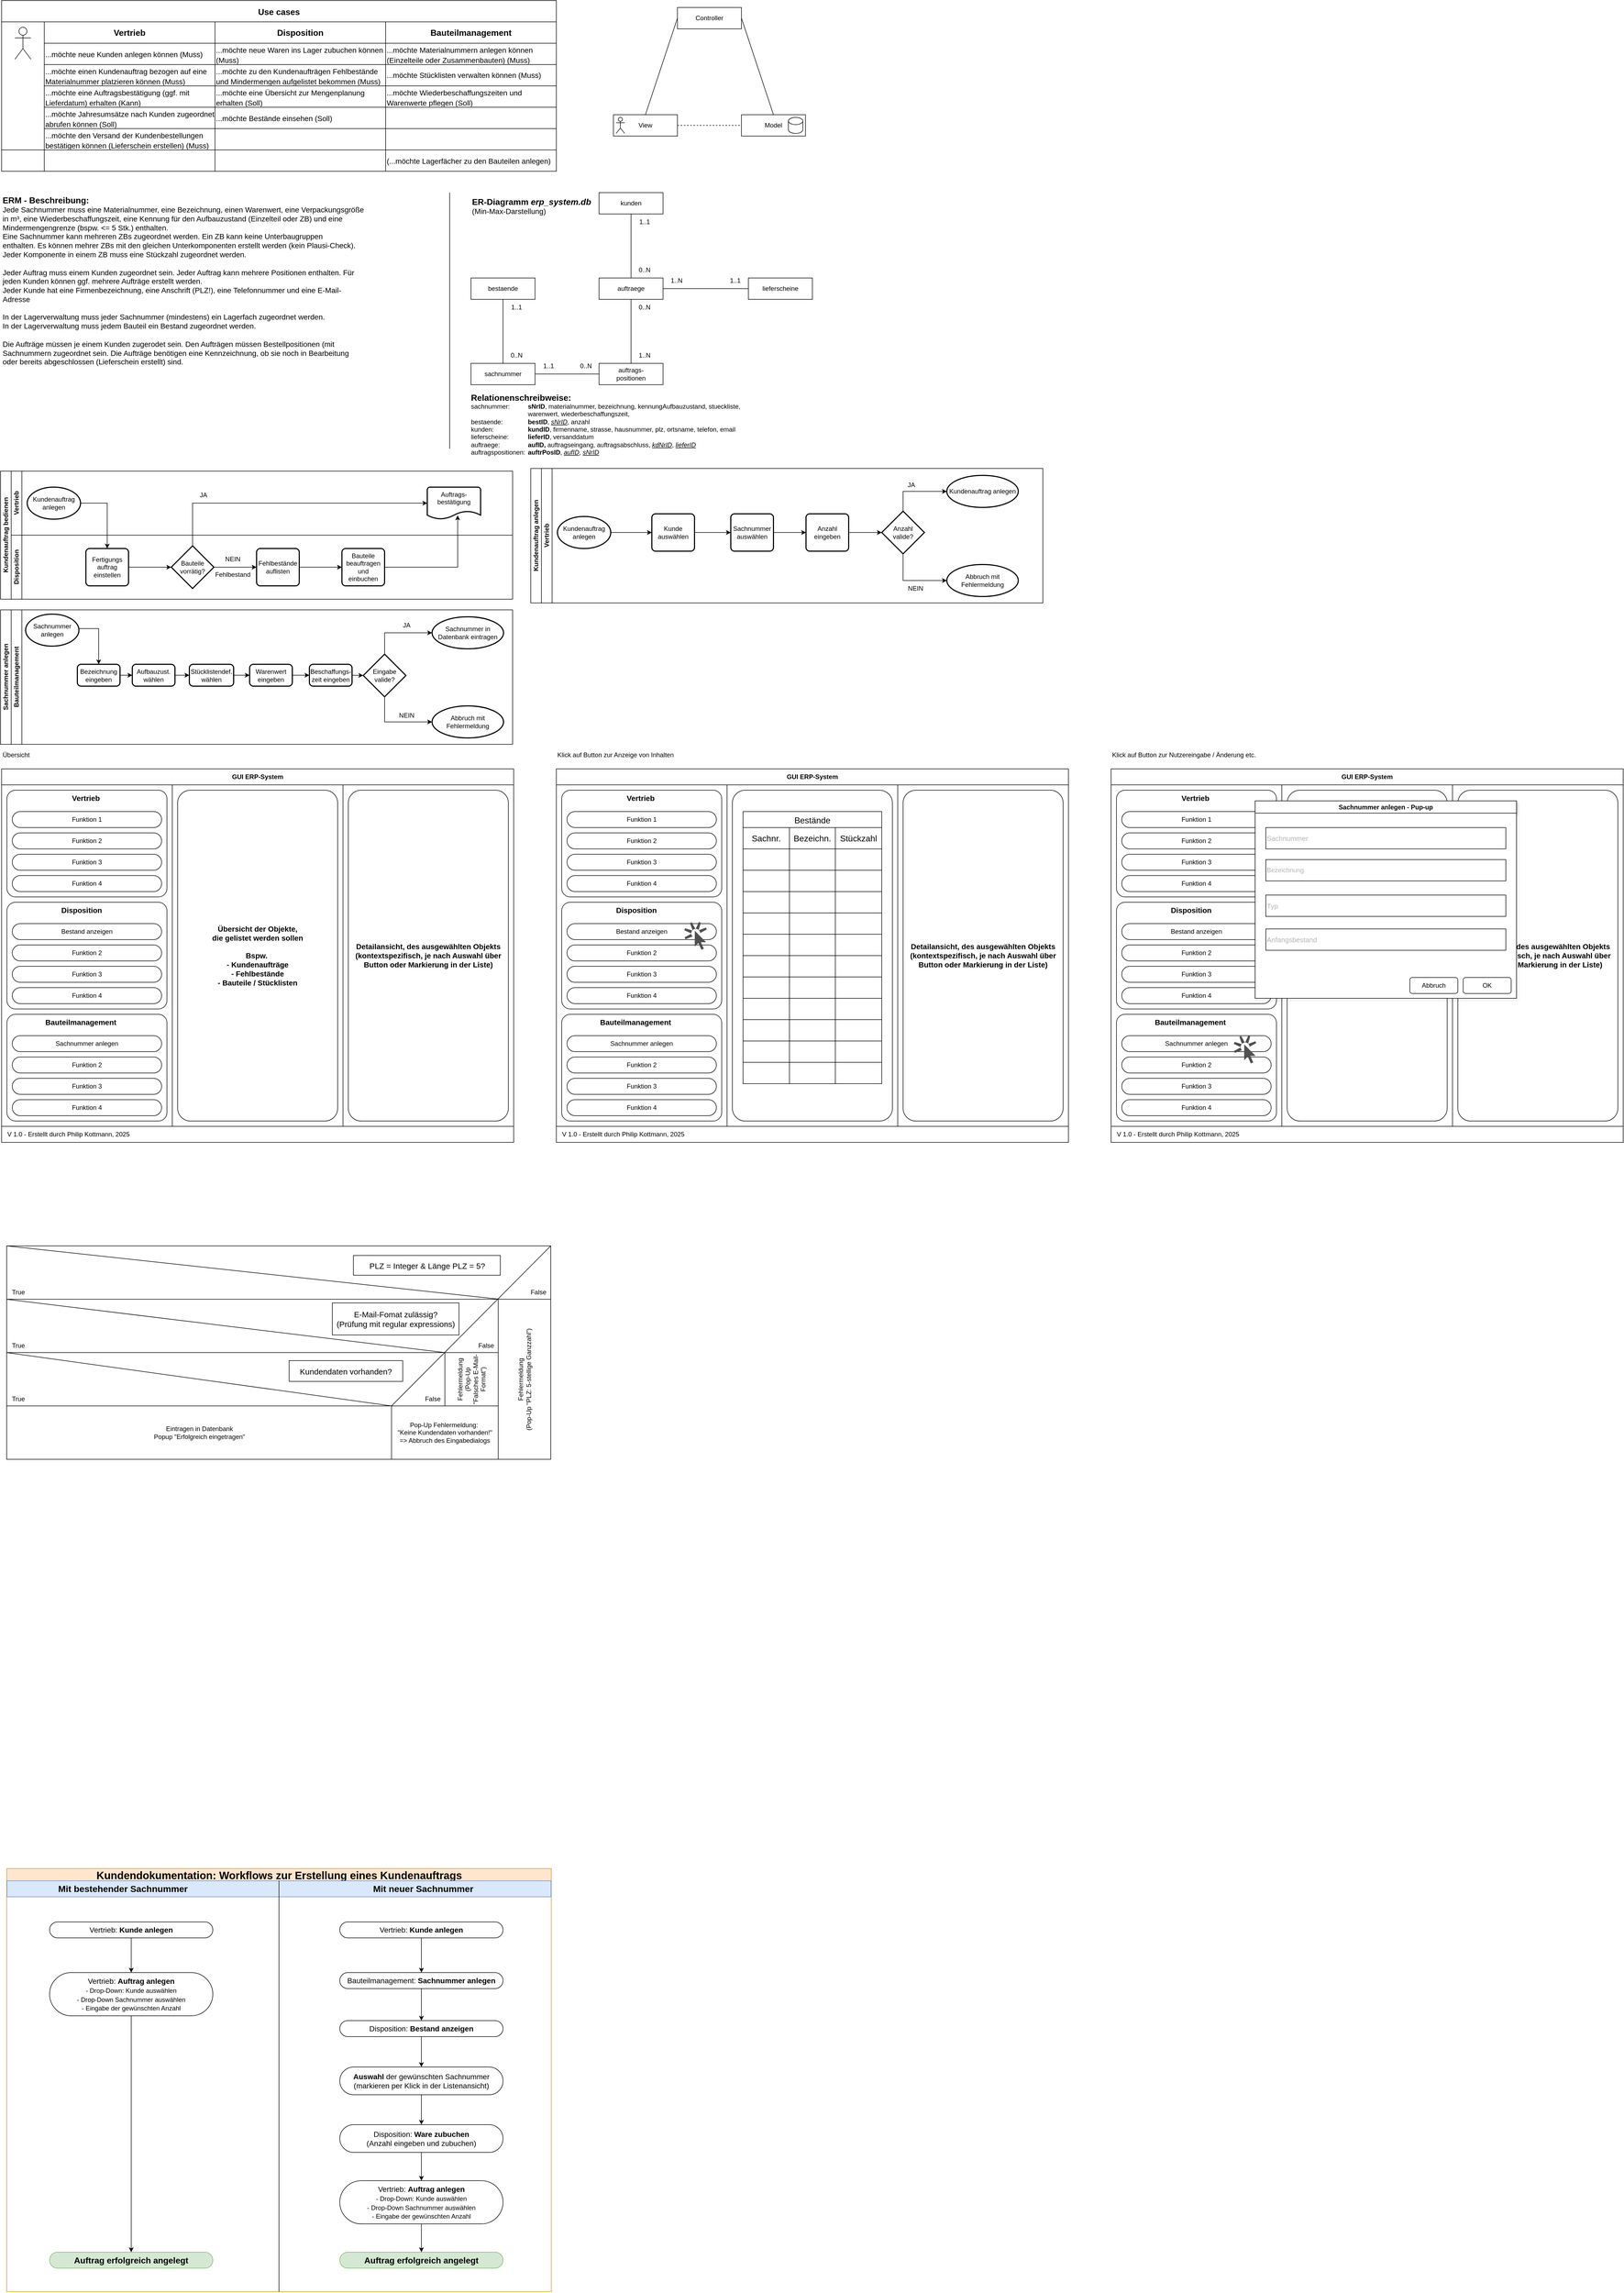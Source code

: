 <mxfile version="28.0.4">
  <diagram name="Seite-1" id="vb8HidaxnR9zYmc6rGGJ">
    <mxGraphModel dx="1426" dy="880" grid="0" gridSize="10" guides="1" tooltips="1" connect="1" arrows="1" fold="1" page="1" pageScale="1" pageWidth="1654" pageHeight="1169" math="0" shadow="0">
      <root>
        <mxCell id="0" />
        <mxCell id="1" parent="0" />
        <mxCell id="lQ7a8Xvr1jRnJ4V9dZQ--72" value="" style="rounded=0;whiteSpace=wrap;html=1;" parent="1" vertex="1">
          <mxGeometry x="49.5" y="2374" width="1020" height="100" as="geometry" />
        </mxCell>
        <mxCell id="gpFILJHiF27KBUDSGw_4-2" value="&lt;font style=&quot;font-size: 16px;&quot;&gt;&lt;b style=&quot;&quot;&gt;ERM - Beschreibung:&lt;/b&gt;&lt;/font&gt;&lt;div&gt;&lt;span style=&quot;font-size: 14px;&quot;&gt;Jede Sachnummer muss eine Materialnummer, eine Bezeichnung, einen Warenwert, eine Verpackungsgröße in m³, eine Wiederbeschaffungszeit, eine Kennung für den Aufbauzustand (Einzelteil oder ZB) und eine Mindermengengrenze (bspw. &amp;lt;= 5 Stk.) enthalten.&lt;/span&gt;&lt;/div&gt;&lt;div&gt;&lt;span style=&quot;font-size: 14px;&quot;&gt;Eine Sachnummer kann mehreren ZBs zugeordnet werden. Ein ZB kann keine Unterbaugruppen enthalten.&amp;nbsp;&lt;/span&gt;&lt;span style=&quot;font-size: 14px; background-color: transparent; color: light-dark(rgb(0, 0, 0), rgb(255, 255, 255));&quot;&gt;Es können mehrer ZBs mit den gleichen Unterkomponenten erstellt werden (kein Plausi-Check). Jeder Komponente in einem ZB muss eine Stückzahl zugeordnet werden.&lt;/span&gt;&lt;/div&gt;&lt;div&gt;&lt;span style=&quot;font-size: 14px; background-color: transparent; color: light-dark(rgb(0, 0, 0), rgb(255, 255, 255));&quot;&gt;&lt;br&gt;&lt;/span&gt;&lt;/div&gt;&lt;div&gt;&lt;span style=&quot;font-size: 14px;&quot;&gt;Jeder Auftrag muss einem Kunden zugeordnet sein. Jeder Auftrag kann mehrere Positionen enthalten. Für jeden Kunden können ggf. mehrere Aufträge erstellt werden.&lt;/span&gt;&lt;/div&gt;&lt;div&gt;&lt;span style=&quot;font-size: 14px;&quot;&gt;Jeder Kunde hat eine Firmenbezeichnung, eine Anschrift (PLZ!), eine Telefonnummer und eine E-Mail-Adresse&lt;/span&gt;&lt;/div&gt;&lt;div&gt;&lt;span style=&quot;font-size: 14px;&quot;&gt;&lt;br&gt;&lt;/span&gt;&lt;/div&gt;&lt;div&gt;&lt;span style=&quot;font-size: 14px;&quot;&gt;In der Lagerverwaltung muss jeder Sachnummer (mindestens) ein Lagerfach zugeordnet werden.&lt;/span&gt;&lt;/div&gt;&lt;div&gt;&lt;span style=&quot;font-size: 14px;&quot;&gt;In der Lagerverwaltung muss jedem Bauteil ein Bestand zugeordnet werden.&amp;nbsp;&lt;/span&gt;&lt;/div&gt;&lt;div&gt;&lt;span style=&quot;font-size: 14px;&quot;&gt;&lt;br&gt;&lt;/span&gt;&lt;/div&gt;&lt;div&gt;&lt;span style=&quot;font-size: 14px;&quot;&gt;Die Aufträge müssen je einem Kunden zugerodet sein. Den Aufträgen müssen Bestellpositionen (mit Sachnummern zugeordnet sein. Die Aufträge benötigen eine Kennzeichnung, ob sie noch in Bearbeitung oder bereits abgeschlossen (Lieferschein erstellt) sind.&lt;/span&gt;&lt;/div&gt;" style="text;html=1;align=left;verticalAlign=middle;whiteSpace=wrap;rounded=0;" parent="1" vertex="1">
          <mxGeometry x="40" y="400" width="680" height="330" as="geometry" />
        </mxCell>
        <mxCell id="gpFILJHiF27KBUDSGw_4-4" value="&lt;div&gt;&lt;span style=&quot;background-color: transparent; color: light-dark(rgb(0, 0, 0), rgb(255, 255, 255));&quot;&gt;&lt;font style=&quot;font-size: 16px;&quot;&gt;&lt;b&gt;Relationenschreibweise:&lt;/b&gt;&lt;/font&gt;&lt;/span&gt;&lt;/div&gt;&lt;div&gt;&lt;span style=&quot;background-color: transparent; color: light-dark(rgb(0, 0, 0), rgb(255, 255, 255));&quot;&gt;sachnummer: &lt;span style=&quot;white-space: pre;&quot;&gt;&#x9;&lt;span style=&quot;white-space: pre;&quot;&gt;&#x9;&lt;/span&gt;&lt;/span&gt;&lt;b&gt;s&lt;/b&gt;&lt;/span&gt;&lt;span style=&quot;background-color: transparent; color: light-dark(rgb(0, 0, 0), rgb(255, 255, 255));&quot;&gt;&lt;b&gt;NrID&lt;/b&gt;&lt;/span&gt;&lt;span style=&quot;background-color: transparent; color: light-dark(rgb(0, 0, 0), rgb(255, 255, 255));&quot;&gt;, materialnummer, bezeichnung,&amp;nbsp;&lt;/span&gt;&lt;span style=&quot;background-color: transparent; color: light-dark(rgb(0, 0, 0), rgb(255, 255, 255));&quot;&gt;kennungAufbauzustand,&lt;/span&gt;&lt;span style=&quot;background-color: transparent; color: light-dark(rgb(0, 0, 0), rgb(255, 255, 255));&quot;&gt;&amp;nbsp;stueckliste,&amp;nbsp;&lt;/span&gt;&lt;/div&gt;&lt;div&gt;&lt;span style=&quot;background-color: transparent; color: light-dark(rgb(0, 0, 0), rgb(255, 255, 255));&quot;&gt;&lt;span style=&quot;white-space: pre;&quot;&gt;&#x9;&lt;/span&gt;&lt;span style=&quot;white-space: pre;&quot;&gt;&#x9;&lt;/span&gt;&lt;span style=&quot;white-space: pre;&quot;&gt;&#x9;&lt;span style=&quot;white-space: pre;&quot;&gt;&#x9;&lt;/span&gt;&lt;/span&gt;warenwert, wiederbeschaffungszeit,&lt;/span&gt;&lt;/div&gt;&lt;div&gt;&lt;font&gt;bestaende:&lt;span style=&quot;white-space: pre;&quot;&gt;&#x9;&lt;span style=&quot;white-space: pre;&quot;&gt;&#x9;&lt;/span&gt;&lt;/span&gt;&lt;b&gt;bestID&lt;/b&gt;, &lt;i&gt;&lt;u&gt;sNrID&lt;/u&gt;&lt;/i&gt;, anzahl&lt;/font&gt;&lt;/div&gt;&lt;div&gt;&lt;font&gt;kunden: &lt;span style=&quot;white-space: pre;&quot;&gt;&#x9;&lt;/span&gt;&lt;span style=&quot;white-space: pre;&quot;&gt;&#x9;&lt;span style=&quot;white-space: pre;&quot;&gt;&#x9;&lt;/span&gt;&lt;/span&gt;&lt;b&gt;kundID&lt;/b&gt;, firmenname, strasse, hausnummer, plz, ortsname, telefon, email&lt;/font&gt;&lt;/div&gt;&lt;div&gt;&lt;font&gt;lieferscheine:&amp;nbsp;&lt;span style=&quot;white-space: pre;&quot;&gt;&#x9;&lt;span style=&quot;white-space: pre;&quot;&gt;&#x9;&lt;/span&gt;&lt;/span&gt;&lt;b&gt;lieferID&lt;/b&gt;, versanddatum&lt;i&gt;&lt;u&gt;&lt;/u&gt;&lt;/i&gt;&lt;/font&gt;&lt;/div&gt;&lt;div&gt;&lt;font&gt;auftraege:&amp;nbsp;&lt;span style=&quot;white-space: pre;&quot;&gt;&#x9;&lt;span style=&quot;white-space: pre;&quot;&gt;&#x9;&lt;/span&gt;&lt;/span&gt;&lt;b&gt;aufID,&amp;nbsp;&lt;/b&gt;auftragseingang, auftragsabschluss,&amp;nbsp;&lt;/font&gt;&lt;i style=&quot;background-color: transparent; color: light-dark(rgb(0, 0, 0), rgb(255, 255, 255));&quot;&gt;&lt;u&gt;kdNrID&lt;/u&gt;&lt;/i&gt;&lt;span style=&quot;background-color: transparent; color: light-dark(rgb(0, 0, 0), rgb(255, 255, 255));&quot;&gt;,&lt;/span&gt;&lt;span style=&quot;background-color: transparent; color: light-dark(rgb(0, 0, 0), rgb(255, 255, 255));&quot;&gt;&amp;nbsp;&lt;/span&gt;&lt;i style=&quot;background-color: transparent; color: light-dark(rgb(0, 0, 0), rgb(255, 255, 255)); text-decoration-line: underline;&quot;&gt;lieferID&lt;/i&gt;&lt;/div&gt;&lt;div&gt;&lt;font&gt;auftragspositionen: &lt;span style=&quot;white-space: pre;&quot;&gt;&#x9;&lt;/span&gt;&lt;b&gt;auftrPosID&lt;/b&gt;, &lt;i&gt;&lt;u&gt;aufID&lt;/u&gt;&lt;/i&gt;, &lt;i&gt;&lt;u&gt;sNrID&lt;/u&gt;&lt;/i&gt;&lt;/font&gt;&lt;/div&gt;" style="text;html=1;align=left;verticalAlign=middle;whiteSpace=wrap;rounded=0;" parent="1" vertex="1">
          <mxGeometry x="918" y="771" width="680" height="126" as="geometry" />
        </mxCell>
        <mxCell id="Hi7U18rsEALnWrqH4B37-1" value="sachnummer" style="whiteSpace=wrap;html=1;" parent="1" vertex="1">
          <mxGeometry x="920" y="720" width="120" height="40" as="geometry" />
        </mxCell>
        <mxCell id="Hi7U18rsEALnWrqH4B37-2" value="bestaende" style="whiteSpace=wrap;html=1;" parent="1" vertex="1">
          <mxGeometry x="920" y="560" width="120" height="40" as="geometry" />
        </mxCell>
        <mxCell id="Hi7U18rsEALnWrqH4B37-4" value="kunden" style="whiteSpace=wrap;html=1;" parent="1" vertex="1">
          <mxGeometry x="1160" y="400" width="120" height="40" as="geometry" />
        </mxCell>
        <mxCell id="Hi7U18rsEALnWrqH4B37-5" value="auftraege" style="whiteSpace=wrap;html=1;" parent="1" vertex="1">
          <mxGeometry x="1160" y="560" width="120" height="40" as="geometry" />
        </mxCell>
        <mxCell id="Hi7U18rsEALnWrqH4B37-6" value="" style="endArrow=none;html=1;rounded=0;" parent="1" source="Hi7U18rsEALnWrqH4B37-2" target="Hi7U18rsEALnWrqH4B37-1" edge="1">
          <mxGeometry width="50" height="50" relative="1" as="geometry">
            <mxPoint x="710" y="1200" as="sourcePoint" />
            <mxPoint x="760" y="1150" as="targetPoint" />
          </mxGeometry>
        </mxCell>
        <mxCell id="Hi7U18rsEALnWrqH4B37-7" value="0..N" style="text;html=1;align=center;verticalAlign=middle;resizable=0;points=[];autosize=1;strokeColor=none;fillColor=none;" parent="1" vertex="1">
          <mxGeometry x="980" y="690" width="50" height="30" as="geometry" />
        </mxCell>
        <mxCell id="Hi7U18rsEALnWrqH4B37-8" value="1..1" style="text;html=1;align=center;verticalAlign=middle;resizable=0;points=[];autosize=1;strokeColor=none;fillColor=none;" parent="1" vertex="1">
          <mxGeometry x="985" y="600" width="40" height="30" as="geometry" />
        </mxCell>
        <mxCell id="Hi7U18rsEALnWrqH4B37-13" value="" style="endArrow=none;html=1;rounded=0;" parent="1" source="Hi7U18rsEALnWrqH4B37-5" target="Hi7U18rsEALnWrqH4B37-4" edge="1">
          <mxGeometry width="50" height="50" relative="1" as="geometry">
            <mxPoint x="710" y="880" as="sourcePoint" />
            <mxPoint x="760" y="830" as="targetPoint" />
          </mxGeometry>
        </mxCell>
        <mxCell id="Hi7U18rsEALnWrqH4B37-14" value="1..1" style="text;html=1;align=center;verticalAlign=middle;resizable=0;points=[];autosize=1;strokeColor=none;fillColor=none;" parent="1" vertex="1">
          <mxGeometry x="1225" y="440" width="40" height="30" as="geometry" />
        </mxCell>
        <mxCell id="Hi7U18rsEALnWrqH4B37-15" value="0..N" style="text;html=1;align=center;verticalAlign=middle;resizable=0;points=[];autosize=1;strokeColor=none;fillColor=none;" parent="1" vertex="1">
          <mxGeometry x="1220" y="530" width="50" height="30" as="geometry" />
        </mxCell>
        <mxCell id="Hi7U18rsEALnWrqH4B37-16" value="auftrags-&lt;div&gt;positionen&lt;/div&gt;" style="whiteSpace=wrap;html=1;" parent="1" vertex="1">
          <mxGeometry x="1160" y="720" width="120" height="40" as="geometry" />
        </mxCell>
        <mxCell id="Hi7U18rsEALnWrqH4B37-17" value="" style="endArrow=none;html=1;rounded=0;" parent="1" source="Hi7U18rsEALnWrqH4B37-16" target="Hi7U18rsEALnWrqH4B37-5" edge="1">
          <mxGeometry width="50" height="50" relative="1" as="geometry">
            <mxPoint x="710" y="880" as="sourcePoint" />
            <mxPoint x="760" y="830" as="targetPoint" />
          </mxGeometry>
        </mxCell>
        <mxCell id="Hi7U18rsEALnWrqH4B37-18" value="0..N" style="text;html=1;align=center;verticalAlign=middle;resizable=0;points=[];autosize=1;strokeColor=none;fillColor=none;" parent="1" vertex="1">
          <mxGeometry x="1220" y="600" width="50" height="30" as="geometry" />
        </mxCell>
        <mxCell id="Hi7U18rsEALnWrqH4B37-19" value="1..N" style="text;html=1;align=center;verticalAlign=middle;resizable=0;points=[];autosize=1;strokeColor=none;fillColor=none;" parent="1" vertex="1">
          <mxGeometry x="1220" y="690" width="50" height="30" as="geometry" />
        </mxCell>
        <mxCell id="Hi7U18rsEALnWrqH4B37-20" value="" style="endArrow=none;html=1;rounded=0;" parent="1" edge="1">
          <mxGeometry width="50" height="50" relative="1" as="geometry">
            <mxPoint x="880" y="880" as="sourcePoint" />
            <mxPoint x="880" y="400" as="targetPoint" />
          </mxGeometry>
        </mxCell>
        <mxCell id="Hi7U18rsEALnWrqH4B37-39" value="" style="endArrow=none;html=1;rounded=0;" parent="1" source="Hi7U18rsEALnWrqH4B37-1" target="Hi7U18rsEALnWrqH4B37-16" edge="1">
          <mxGeometry width="50" height="50" relative="1" as="geometry">
            <mxPoint x="790" y="840" as="sourcePoint" />
            <mxPoint x="840" y="790" as="targetPoint" />
          </mxGeometry>
        </mxCell>
        <mxCell id="Hi7U18rsEALnWrqH4B37-40" value="0..N" style="text;html=1;align=center;verticalAlign=middle;resizable=0;points=[];autosize=1;strokeColor=none;fillColor=none;" parent="1" vertex="1">
          <mxGeometry x="1110" y="710" width="50" height="30" as="geometry" />
        </mxCell>
        <mxCell id="Hi7U18rsEALnWrqH4B37-42" value="1..1" style="text;html=1;align=center;verticalAlign=middle;resizable=0;points=[];autosize=1;strokeColor=none;fillColor=none;" parent="1" vertex="1">
          <mxGeometry x="1045" y="710" width="40" height="30" as="geometry" />
        </mxCell>
        <mxCell id="Hi7U18rsEALnWrqH4B37-43" value="lieferscheine" style="whiteSpace=wrap;html=1;" parent="1" vertex="1">
          <mxGeometry x="1440" y="560" width="120" height="40" as="geometry" />
        </mxCell>
        <mxCell id="Hi7U18rsEALnWrqH4B37-44" value="" style="endArrow=none;html=1;rounded=0;" parent="1" source="Hi7U18rsEALnWrqH4B37-43" target="Hi7U18rsEALnWrqH4B37-5" edge="1">
          <mxGeometry width="50" height="50" relative="1" as="geometry">
            <mxPoint x="1190" y="680" as="sourcePoint" />
            <mxPoint x="1240" y="630" as="targetPoint" />
          </mxGeometry>
        </mxCell>
        <mxCell id="Hi7U18rsEALnWrqH4B37-45" value="1..N" style="text;html=1;align=center;verticalAlign=middle;resizable=0;points=[];autosize=1;strokeColor=none;fillColor=none;" parent="1" vertex="1">
          <mxGeometry x="1280" y="550" width="50" height="30" as="geometry" />
        </mxCell>
        <mxCell id="Hi7U18rsEALnWrqH4B37-46" value="1..1" style="text;html=1;align=center;verticalAlign=middle;resizable=0;points=[];autosize=1;strokeColor=none;fillColor=none;" parent="1" vertex="1">
          <mxGeometry x="1395" y="550" width="40" height="30" as="geometry" />
        </mxCell>
        <mxCell id="O318YrfXsZ8b_KJqYQvi-1" value="Kundenauftrag bedienen" style="swimlane;childLayout=stackLayout;resizeParent=1;resizeParentMax=0;horizontal=0;startSize=20;horizontalStack=0;html=1;" parent="1" vertex="1">
          <mxGeometry x="38" y="922" width="960" height="240" as="geometry">
            <mxRectangle x="40" y="960" width="40" height="50" as="alternateBounds" />
          </mxGeometry>
        </mxCell>
        <mxCell id="O318YrfXsZ8b_KJqYQvi-2" value="Vertrieb" style="swimlane;startSize=20;horizontal=0;html=1;" parent="O318YrfXsZ8b_KJqYQvi-1" vertex="1">
          <mxGeometry x="20" width="940" height="120" as="geometry">
            <mxRectangle x="20" width="820" height="30" as="alternateBounds" />
          </mxGeometry>
        </mxCell>
        <mxCell id="O318YrfXsZ8b_KJqYQvi-5" value="Kundenauftrag&lt;div&gt;anlegen&lt;/div&gt;" style="strokeWidth=2;html=1;shape=mxgraph.flowchart.start_1;whiteSpace=wrap;" parent="O318YrfXsZ8b_KJqYQvi-2" vertex="1">
          <mxGeometry x="30" y="30" width="100" height="60" as="geometry" />
        </mxCell>
        <mxCell id="O318YrfXsZ8b_KJqYQvi-6" value="Auftrags-&lt;br&gt;bestätigung" style="strokeWidth=2;html=1;shape=mxgraph.flowchart.document2;whiteSpace=wrap;size=0.25;verticalAlign=top;" parent="O318YrfXsZ8b_KJqYQvi-2" vertex="1">
          <mxGeometry x="780" y="30" width="100" height="60" as="geometry" />
        </mxCell>
        <mxCell id="O318YrfXsZ8b_KJqYQvi-15" value="JA" style="text;html=1;align=center;verticalAlign=middle;resizable=0;points=[];autosize=1;strokeColor=none;fillColor=none;" parent="O318YrfXsZ8b_KJqYQvi-2" vertex="1">
          <mxGeometry x="340" y="30" width="40" height="30" as="geometry" />
        </mxCell>
        <mxCell id="O318YrfXsZ8b_KJqYQvi-3" value="Disposition" style="swimlane;startSize=20;horizontal=0;html=1;" parent="O318YrfXsZ8b_KJqYQvi-1" vertex="1">
          <mxGeometry x="20" y="120" width="940" height="120" as="geometry" />
        </mxCell>
        <mxCell id="O318YrfXsZ8b_KJqYQvi-9" value="Fertigungs&lt;div&gt;auftrag&lt;/div&gt;&lt;div&gt;einstellen&lt;/div&gt;" style="rounded=1;whiteSpace=wrap;html=1;absoluteArcSize=1;arcSize=14;strokeWidth=2;" parent="O318YrfXsZ8b_KJqYQvi-3" vertex="1">
          <mxGeometry x="140" y="25" width="80" height="70" as="geometry" />
        </mxCell>
        <mxCell id="O318YrfXsZ8b_KJqYQvi-11" value="Bauteile&lt;div&gt;vorrätig?&lt;/div&gt;" style="strokeWidth=2;html=1;shape=mxgraph.flowchart.decision;whiteSpace=wrap;" parent="O318YrfXsZ8b_KJqYQvi-3" vertex="1">
          <mxGeometry x="300" y="20" width="80" height="80" as="geometry" />
        </mxCell>
        <mxCell id="O318YrfXsZ8b_KJqYQvi-12" value="" style="endArrow=classic;html=1;rounded=0;entryX=0;entryY=0.5;entryDx=0;entryDy=0;entryPerimeter=0;" parent="O318YrfXsZ8b_KJqYQvi-3" source="O318YrfXsZ8b_KJqYQvi-9" target="O318YrfXsZ8b_KJqYQvi-11" edge="1">
          <mxGeometry width="50" height="50" relative="1" as="geometry">
            <mxPoint x="600" y="-80" as="sourcePoint" />
            <mxPoint x="650" y="-130" as="targetPoint" />
          </mxGeometry>
        </mxCell>
        <mxCell id="O318YrfXsZ8b_KJqYQvi-18" value="Fehlbestände auflisten" style="rounded=1;whiteSpace=wrap;html=1;absoluteArcSize=1;arcSize=14;strokeWidth=2;" parent="O318YrfXsZ8b_KJqYQvi-3" vertex="1">
          <mxGeometry x="460" y="25" width="80" height="70" as="geometry" />
        </mxCell>
        <mxCell id="O318YrfXsZ8b_KJqYQvi-19" value="" style="endArrow=classic;html=1;rounded=0;exitX=1;exitY=0.5;exitDx=0;exitDy=0;exitPerimeter=0;entryX=0;entryY=0.5;entryDx=0;entryDy=0;" parent="O318YrfXsZ8b_KJqYQvi-3" source="O318YrfXsZ8b_KJqYQvi-11" target="O318YrfXsZ8b_KJqYQvi-18" edge="1">
          <mxGeometry width="50" height="50" relative="1" as="geometry">
            <mxPoint x="600" y="-80" as="sourcePoint" />
            <mxPoint x="650" y="-130" as="targetPoint" />
          </mxGeometry>
        </mxCell>
        <mxCell id="O318YrfXsZ8b_KJqYQvi-21" value="Bauteile&lt;div&gt;beauftragen&lt;/div&gt;&lt;div&gt;und einbuchen&lt;/div&gt;" style="rounded=1;whiteSpace=wrap;html=1;absoluteArcSize=1;arcSize=14;strokeWidth=2;" parent="O318YrfXsZ8b_KJqYQvi-3" vertex="1">
          <mxGeometry x="620" y="25" width="80" height="70" as="geometry" />
        </mxCell>
        <mxCell id="O318YrfXsZ8b_KJqYQvi-22" value="" style="endArrow=classic;html=1;rounded=0;entryX=0;entryY=0.5;entryDx=0;entryDy=0;" parent="O318YrfXsZ8b_KJqYQvi-3" source="O318YrfXsZ8b_KJqYQvi-18" target="O318YrfXsZ8b_KJqYQvi-21" edge="1">
          <mxGeometry width="50" height="50" relative="1" as="geometry">
            <mxPoint x="600" y="40" as="sourcePoint" />
            <mxPoint x="650" y="-10" as="targetPoint" />
          </mxGeometry>
        </mxCell>
        <mxCell id="O318YrfXsZ8b_KJqYQvi-23" value="NEIN" style="text;html=1;align=center;verticalAlign=middle;resizable=0;points=[];autosize=1;strokeColor=none;fillColor=none;" parent="O318YrfXsZ8b_KJqYQvi-3" vertex="1">
          <mxGeometry x="390" y="30" width="50" height="30" as="geometry" />
        </mxCell>
        <mxCell id="O318YrfXsZ8b_KJqYQvi-24" value="Fehlbestand" style="text;html=1;align=center;verticalAlign=middle;resizable=0;points=[];autosize=1;strokeColor=none;fillColor=none;" parent="O318YrfXsZ8b_KJqYQvi-3" vertex="1">
          <mxGeometry x="370" y="59" width="90" height="30" as="geometry" />
        </mxCell>
        <mxCell id="O318YrfXsZ8b_KJqYQvi-10" value="" style="endArrow=classic;html=1;rounded=0;exitX=1;exitY=0.5;exitDx=0;exitDy=0;exitPerimeter=0;entryX=0.5;entryY=0;entryDx=0;entryDy=0;" parent="O318YrfXsZ8b_KJqYQvi-1" source="O318YrfXsZ8b_KJqYQvi-5" target="O318YrfXsZ8b_KJqYQvi-9" edge="1">
          <mxGeometry width="50" height="50" relative="1" as="geometry">
            <mxPoint x="620" y="40" as="sourcePoint" />
            <mxPoint x="670" y="-10" as="targetPoint" />
            <Array as="points">
              <mxPoint x="200" y="60" />
            </Array>
          </mxGeometry>
        </mxCell>
        <mxCell id="O318YrfXsZ8b_KJqYQvi-13" value="" style="endArrow=classic;html=1;rounded=0;entryX=0;entryY=0.5;entryDx=0;entryDy=0;entryPerimeter=0;exitX=0.5;exitY=0;exitDx=0;exitDy=0;exitPerimeter=0;" parent="O318YrfXsZ8b_KJqYQvi-1" source="O318YrfXsZ8b_KJqYQvi-11" target="O318YrfXsZ8b_KJqYQvi-6" edge="1">
          <mxGeometry width="50" height="50" relative="1" as="geometry">
            <mxPoint x="620" y="40" as="sourcePoint" />
            <mxPoint x="670" y="-10" as="targetPoint" />
            <Array as="points">
              <mxPoint x="360" y="60" />
            </Array>
          </mxGeometry>
        </mxCell>
        <mxCell id="O318YrfXsZ8b_KJqYQvi-25" value="" style="endArrow=classic;html=1;rounded=0;exitX=1;exitY=0.5;exitDx=0;exitDy=0;entryX=0.57;entryY=0.883;entryDx=0;entryDy=0;entryPerimeter=0;" parent="O318YrfXsZ8b_KJqYQvi-1" source="O318YrfXsZ8b_KJqYQvi-21" target="O318YrfXsZ8b_KJqYQvi-6" edge="1">
          <mxGeometry width="50" height="50" relative="1" as="geometry">
            <mxPoint x="620" y="160" as="sourcePoint" />
            <mxPoint x="940" y="90" as="targetPoint" />
            <Array as="points">
              <mxPoint x="857" y="180" />
            </Array>
          </mxGeometry>
        </mxCell>
        <mxCell id="__z-1GLA-3werXuAxkrD-66" value="" style="group" parent="1" vertex="1" connectable="0">
          <mxGeometry x="40" y="40" width="1040" height="280" as="geometry" />
        </mxCell>
        <mxCell id="__z-1GLA-3werXuAxkrD-67" value="Use cases" style="shape=table;startSize=40;container=1;collapsible=0;childLayout=tableLayout;strokeColor=default;fontSize=16;fontStyle=1" parent="__z-1GLA-3werXuAxkrD-66" vertex="1">
          <mxGeometry width="1040" height="320" as="geometry" />
        </mxCell>
        <mxCell id="__z-1GLA-3werXuAxkrD-68" value="" style="shape=tableRow;horizontal=0;startSize=0;swimlaneHead=0;swimlaneBody=0;strokeColor=inherit;top=0;left=0;bottom=0;right=0;collapsible=0;dropTarget=0;fillColor=none;points=[[0,0.5],[1,0.5]];portConstraint=eastwest;fontSize=16;" parent="__z-1GLA-3werXuAxkrD-67" vertex="1">
          <mxGeometry y="40" width="1040" height="40" as="geometry" />
        </mxCell>
        <mxCell id="__z-1GLA-3werXuAxkrD-69" style="shape=partialRectangle;html=1;whiteSpace=wrap;connectable=0;strokeColor=inherit;overflow=hidden;fillColor=none;top=0;left=0;bottom=0;right=0;pointerEvents=1;fontSize=16;rowspan=6;colspan=1;" parent="__z-1GLA-3werXuAxkrD-68" vertex="1">
          <mxGeometry width="80" height="240" as="geometry">
            <mxRectangle width="80" height="40" as="alternateBounds" />
          </mxGeometry>
        </mxCell>
        <mxCell id="__z-1GLA-3werXuAxkrD-70" value="Vertrieb" style="shape=partialRectangle;html=1;whiteSpace=wrap;connectable=0;strokeColor=inherit;overflow=hidden;fillColor=none;top=0;left=0;bottom=0;right=0;pointerEvents=1;fontSize=16;fontStyle=1" parent="__z-1GLA-3werXuAxkrD-68" vertex="1">
          <mxGeometry x="80" width="320" height="40" as="geometry">
            <mxRectangle width="320" height="40" as="alternateBounds" />
          </mxGeometry>
        </mxCell>
        <mxCell id="__z-1GLA-3werXuAxkrD-71" value="Disposition" style="shape=partialRectangle;html=1;whiteSpace=wrap;connectable=0;strokeColor=inherit;overflow=hidden;fillColor=none;top=0;left=0;bottom=0;right=0;pointerEvents=1;fontSize=16;fontStyle=1" parent="__z-1GLA-3werXuAxkrD-68" vertex="1">
          <mxGeometry x="400" width="320" height="40" as="geometry">
            <mxRectangle width="320" height="40" as="alternateBounds" />
          </mxGeometry>
        </mxCell>
        <mxCell id="__z-1GLA-3werXuAxkrD-72" value="Bauteilmanagement" style="shape=partialRectangle;html=1;whiteSpace=wrap;connectable=0;strokeColor=inherit;overflow=hidden;fillColor=none;top=0;left=0;bottom=0;right=0;pointerEvents=1;fontSize=16;fontStyle=1" parent="__z-1GLA-3werXuAxkrD-68" vertex="1">
          <mxGeometry x="720" width="320" height="40" as="geometry">
            <mxRectangle width="320" height="40" as="alternateBounds" />
          </mxGeometry>
        </mxCell>
        <mxCell id="Pe6ba4BjPhz7IRMrgK0m-1" style="shape=tableRow;horizontal=0;startSize=0;swimlaneHead=0;swimlaneBody=0;strokeColor=inherit;top=0;left=0;bottom=0;right=0;collapsible=0;dropTarget=0;fillColor=none;points=[[0,0.5],[1,0.5]];portConstraint=eastwest;fontSize=16;" parent="__z-1GLA-3werXuAxkrD-67" vertex="1">
          <mxGeometry y="80" width="1040" height="40" as="geometry" />
        </mxCell>
        <mxCell id="Pe6ba4BjPhz7IRMrgK0m-2" style="shape=partialRectangle;html=1;whiteSpace=wrap;connectable=0;strokeColor=inherit;overflow=hidden;fillColor=none;top=0;left=0;bottom=0;right=0;pointerEvents=1;fontSize=16;" parent="Pe6ba4BjPhz7IRMrgK0m-1" vertex="1" visible="0">
          <mxGeometry width="80" height="40" as="geometry">
            <mxRectangle width="80" height="40" as="alternateBounds" />
          </mxGeometry>
        </mxCell>
        <mxCell id="Pe6ba4BjPhz7IRMrgK0m-3" value="&lt;font style=&quot;font-size: 14px;&quot;&gt;...möchte neue Kunden anlegen können (Muss)&lt;/font&gt;" style="shape=partialRectangle;html=1;whiteSpace=wrap;connectable=0;strokeColor=inherit;overflow=hidden;fillColor=none;top=0;left=0;bottom=0;right=0;pointerEvents=1;fontSize=16;align=left;labelBackgroundColor=none;" parent="Pe6ba4BjPhz7IRMrgK0m-1" vertex="1">
          <mxGeometry x="80" width="320" height="40" as="geometry">
            <mxRectangle width="320" height="40" as="alternateBounds" />
          </mxGeometry>
        </mxCell>
        <mxCell id="Pe6ba4BjPhz7IRMrgK0m-4" value="&lt;span style=&quot;font-size: 14px;&quot;&gt;...möchte neue Waren ins Lager zubuchen können&amp;nbsp;&lt;/span&gt;&lt;div&gt;&lt;span style=&quot;font-size: 14px;&quot;&gt;(Muss)&lt;/span&gt;&lt;/div&gt;" style="shape=partialRectangle;html=1;whiteSpace=wrap;connectable=0;strokeColor=inherit;overflow=hidden;fillColor=none;top=0;left=0;bottom=0;right=0;pointerEvents=1;fontSize=16;align=left;labelBackgroundColor=none;" parent="Pe6ba4BjPhz7IRMrgK0m-1" vertex="1">
          <mxGeometry x="400" width="320" height="40" as="geometry">
            <mxRectangle width="320" height="40" as="alternateBounds" />
          </mxGeometry>
        </mxCell>
        <mxCell id="Pe6ba4BjPhz7IRMrgK0m-5" value="&lt;span style=&quot;font-size: 14px;&quot;&gt;...möchte Materialnummern anlegen können (Einzelteile oder Zusammenbauten) (Muss)&lt;/span&gt;" style="shape=partialRectangle;html=1;whiteSpace=wrap;connectable=0;strokeColor=inherit;overflow=hidden;fillColor=none;top=0;left=0;bottom=0;right=0;pointerEvents=1;fontSize=16;align=left;labelBackgroundColor=none;" parent="Pe6ba4BjPhz7IRMrgK0m-1" vertex="1">
          <mxGeometry x="720" width="320" height="40" as="geometry">
            <mxRectangle width="320" height="40" as="alternateBounds" />
          </mxGeometry>
        </mxCell>
        <mxCell id="__z-1GLA-3werXuAxkrD-73" value="" style="shape=tableRow;horizontal=0;startSize=0;swimlaneHead=0;swimlaneBody=0;strokeColor=inherit;top=0;left=0;bottom=0;right=0;collapsible=0;dropTarget=0;fillColor=none;points=[[0,0.5],[1,0.5]];portConstraint=eastwest;fontSize=16;" parent="__z-1GLA-3werXuAxkrD-67" vertex="1">
          <mxGeometry y="120" width="1040" height="40" as="geometry" />
        </mxCell>
        <mxCell id="__z-1GLA-3werXuAxkrD-74" style="shape=partialRectangle;html=1;whiteSpace=wrap;connectable=0;strokeColor=inherit;overflow=hidden;fillColor=none;top=0;left=0;bottom=0;right=0;pointerEvents=1;fontSize=16;" parent="__z-1GLA-3werXuAxkrD-73" vertex="1" visible="0">
          <mxGeometry width="80" height="40" as="geometry">
            <mxRectangle width="80" height="40" as="alternateBounds" />
          </mxGeometry>
        </mxCell>
        <mxCell id="__z-1GLA-3werXuAxkrD-75" value="&lt;span style=&quot;font-size: 14px;&quot;&gt;...möchte einen Kundenauftrag bezogen auf eine Materialnummer platzieren können (Muss)&lt;/span&gt;" style="shape=partialRectangle;html=1;whiteSpace=wrap;connectable=0;strokeColor=inherit;overflow=hidden;fillColor=none;top=0;left=0;bottom=0;right=0;pointerEvents=1;fontSize=16;align=left;labelBackgroundColor=none;" parent="__z-1GLA-3werXuAxkrD-73" vertex="1">
          <mxGeometry x="80" width="320" height="40" as="geometry">
            <mxRectangle width="320" height="40" as="alternateBounds" />
          </mxGeometry>
        </mxCell>
        <mxCell id="__z-1GLA-3werXuAxkrD-76" value="&lt;span style=&quot;font-size: 14px;&quot;&gt;...möchte zu den Kundenaufträgen Fehlbestände und Mindermengen aufgelistet bekommen (Muss)&lt;/span&gt;" style="shape=partialRectangle;html=1;whiteSpace=wrap;connectable=0;strokeColor=inherit;overflow=hidden;fillColor=none;top=0;left=0;bottom=0;right=0;pointerEvents=1;fontSize=16;align=left;labelBackgroundColor=none;" parent="__z-1GLA-3werXuAxkrD-73" vertex="1">
          <mxGeometry x="400" width="320" height="40" as="geometry">
            <mxRectangle width="320" height="40" as="alternateBounds" />
          </mxGeometry>
        </mxCell>
        <mxCell id="__z-1GLA-3werXuAxkrD-77" value="&lt;div style=&quot;font-size: 12px;&quot;&gt;&lt;span style=&quot;font-size: 14px;&quot;&gt;...möchte Stücklisten verwalten können (Muss)&lt;/span&gt;&lt;/div&gt;" style="shape=partialRectangle;html=1;whiteSpace=wrap;connectable=0;strokeColor=inherit;overflow=hidden;fillColor=none;top=0;left=0;bottom=0;right=0;pointerEvents=1;fontSize=16;align=left;labelBackgroundColor=none;" parent="__z-1GLA-3werXuAxkrD-73" vertex="1">
          <mxGeometry x="720" width="320" height="40" as="geometry">
            <mxRectangle width="320" height="40" as="alternateBounds" />
          </mxGeometry>
        </mxCell>
        <mxCell id="__z-1GLA-3werXuAxkrD-78" value="" style="shape=tableRow;horizontal=0;startSize=0;swimlaneHead=0;swimlaneBody=0;strokeColor=inherit;top=0;left=0;bottom=0;right=0;collapsible=0;dropTarget=0;fillColor=none;points=[[0,0.5],[1,0.5]];portConstraint=eastwest;fontSize=16;" parent="__z-1GLA-3werXuAxkrD-67" vertex="1">
          <mxGeometry y="160" width="1040" height="40" as="geometry" />
        </mxCell>
        <mxCell id="__z-1GLA-3werXuAxkrD-79" style="shape=partialRectangle;html=1;whiteSpace=wrap;connectable=0;strokeColor=inherit;overflow=hidden;fillColor=none;top=0;left=0;bottom=0;right=0;pointerEvents=1;fontSize=16;" parent="__z-1GLA-3werXuAxkrD-78" vertex="1" visible="0">
          <mxGeometry width="80" height="40" as="geometry">
            <mxRectangle width="80" height="40" as="alternateBounds" />
          </mxGeometry>
        </mxCell>
        <mxCell id="__z-1GLA-3werXuAxkrD-80" value="&lt;span style=&quot;color: light-dark(rgb(0, 0, 0), rgb(255, 255, 255)); font-size: 14px;&quot;&gt;...möchte eine Auftragsbestätigung (ggf. mit Lieferdatum) erhalten&lt;/span&gt;&lt;span style=&quot;font-size: 14px;&quot;&gt;&amp;nbsp;(Kann)&lt;/span&gt;" style="shape=partialRectangle;html=1;whiteSpace=wrap;connectable=0;strokeColor=inherit;overflow=hidden;fillColor=none;top=0;left=0;bottom=0;right=0;pointerEvents=1;fontSize=16;align=left;labelBackgroundColor=none;" parent="__z-1GLA-3werXuAxkrD-78" vertex="1">
          <mxGeometry x="80" width="320" height="40" as="geometry">
            <mxRectangle width="320" height="40" as="alternateBounds" />
          </mxGeometry>
        </mxCell>
        <mxCell id="__z-1GLA-3werXuAxkrD-81" value="&lt;span style=&quot;font-size: 14px;&quot;&gt;...möchte eine Übersicht zur Mengenplanung erhalten (Soll)&lt;/span&gt;" style="shape=partialRectangle;html=1;whiteSpace=wrap;connectable=0;strokeColor=inherit;overflow=hidden;fillColor=none;top=0;left=0;bottom=0;right=0;pointerEvents=1;fontSize=16;align=left;labelBackgroundColor=none;" parent="__z-1GLA-3werXuAxkrD-78" vertex="1">
          <mxGeometry x="400" width="320" height="40" as="geometry">
            <mxRectangle width="320" height="40" as="alternateBounds" />
          </mxGeometry>
        </mxCell>
        <mxCell id="__z-1GLA-3werXuAxkrD-82" value="&lt;span style=&quot;font-size: 14px;&quot;&gt;...möchte Wiederbeschaffungszeiten und Warenwerte pflegen (Soll)&lt;/span&gt;" style="shape=partialRectangle;html=1;whiteSpace=wrap;connectable=0;strokeColor=inherit;overflow=hidden;fillColor=none;top=0;left=0;bottom=0;right=0;pointerEvents=1;fontSize=16;align=left;labelBackgroundColor=none;" parent="__z-1GLA-3werXuAxkrD-78" vertex="1">
          <mxGeometry x="720" width="320" height="40" as="geometry">
            <mxRectangle width="320" height="40" as="alternateBounds" />
          </mxGeometry>
        </mxCell>
        <mxCell id="__z-1GLA-3werXuAxkrD-83" style="shape=tableRow;horizontal=0;startSize=0;swimlaneHead=0;swimlaneBody=0;strokeColor=inherit;top=0;left=0;bottom=0;right=0;collapsible=0;dropTarget=0;fillColor=none;points=[[0,0.5],[1,0.5]];portConstraint=eastwest;fontSize=16;" parent="__z-1GLA-3werXuAxkrD-67" vertex="1">
          <mxGeometry y="200" width="1040" height="40" as="geometry" />
        </mxCell>
        <mxCell id="__z-1GLA-3werXuAxkrD-84" style="shape=partialRectangle;html=1;whiteSpace=wrap;connectable=0;strokeColor=inherit;overflow=hidden;fillColor=none;top=0;left=0;bottom=0;right=0;pointerEvents=1;fontSize=16;" parent="__z-1GLA-3werXuAxkrD-83" vertex="1" visible="0">
          <mxGeometry width="80" height="40" as="geometry">
            <mxRectangle width="80" height="40" as="alternateBounds" />
          </mxGeometry>
        </mxCell>
        <mxCell id="__z-1GLA-3werXuAxkrD-85" value="&lt;span style=&quot;font-size: 14px;&quot;&gt;...möchte Jahresumsätze nach Kunden zugeordnet abrufen können (Soll)&lt;/span&gt;" style="shape=partialRectangle;html=1;whiteSpace=wrap;connectable=0;strokeColor=inherit;overflow=hidden;fillColor=none;top=0;left=0;bottom=0;right=0;pointerEvents=1;fontSize=16;align=left;labelBackgroundColor=none;" parent="__z-1GLA-3werXuAxkrD-83" vertex="1">
          <mxGeometry x="80" width="320" height="40" as="geometry">
            <mxRectangle width="320" height="40" as="alternateBounds" />
          </mxGeometry>
        </mxCell>
        <mxCell id="__z-1GLA-3werXuAxkrD-86" value="&lt;span style=&quot;font-size: 14px;&quot;&gt;...möchte Bestände einsehen (Soll)&lt;/span&gt;" style="shape=partialRectangle;html=1;whiteSpace=wrap;connectable=0;strokeColor=inherit;overflow=hidden;fillColor=none;top=0;left=0;bottom=0;right=0;pointerEvents=1;fontSize=16;align=left;labelBackgroundColor=none;" parent="__z-1GLA-3werXuAxkrD-83" vertex="1">
          <mxGeometry x="400" width="320" height="40" as="geometry">
            <mxRectangle width="320" height="40" as="alternateBounds" />
          </mxGeometry>
        </mxCell>
        <mxCell id="__z-1GLA-3werXuAxkrD-87" value="" style="shape=partialRectangle;html=1;whiteSpace=wrap;connectable=0;strokeColor=inherit;overflow=hidden;fillColor=none;top=0;left=0;bottom=0;right=0;pointerEvents=1;fontSize=16;align=left;labelBackgroundColor=none;" parent="__z-1GLA-3werXuAxkrD-83" vertex="1">
          <mxGeometry x="720" width="320" height="40" as="geometry">
            <mxRectangle width="320" height="40" as="alternateBounds" />
          </mxGeometry>
        </mxCell>
        <mxCell id="__z-1GLA-3werXuAxkrD-88" style="shape=tableRow;horizontal=0;startSize=0;swimlaneHead=0;swimlaneBody=0;strokeColor=inherit;top=0;left=0;bottom=0;right=0;collapsible=0;dropTarget=0;fillColor=none;points=[[0,0.5],[1,0.5]];portConstraint=eastwest;fontSize=16;" parent="__z-1GLA-3werXuAxkrD-67" vertex="1">
          <mxGeometry y="240" width="1040" height="40" as="geometry" />
        </mxCell>
        <mxCell id="__z-1GLA-3werXuAxkrD-89" style="shape=partialRectangle;html=1;whiteSpace=wrap;connectable=0;strokeColor=inherit;overflow=hidden;fillColor=none;top=0;left=0;bottom=0;right=0;pointerEvents=1;fontSize=16;" parent="__z-1GLA-3werXuAxkrD-88" vertex="1" visible="0">
          <mxGeometry width="80" height="40" as="geometry">
            <mxRectangle width="80" height="40" as="alternateBounds" />
          </mxGeometry>
        </mxCell>
        <mxCell id="__z-1GLA-3werXuAxkrD-90" value="&lt;span style=&quot;font-size: 14px;&quot;&gt;...möchte den Versand der Kundenbestellungen bestätigen können (Lieferschein erstellen) (Muss)&lt;/span&gt;" style="shape=partialRectangle;html=1;whiteSpace=wrap;connectable=0;strokeColor=inherit;overflow=hidden;fillColor=none;top=0;left=0;bottom=0;right=0;pointerEvents=1;fontSize=16;align=left;labelBackgroundColor=none;" parent="__z-1GLA-3werXuAxkrD-88" vertex="1">
          <mxGeometry x="80" width="320" height="40" as="geometry">
            <mxRectangle width="320" height="40" as="alternateBounds" />
          </mxGeometry>
        </mxCell>
        <mxCell id="__z-1GLA-3werXuAxkrD-91" style="shape=partialRectangle;html=1;whiteSpace=wrap;connectable=0;strokeColor=inherit;overflow=hidden;fillColor=none;top=0;left=0;bottom=0;right=0;pointerEvents=1;fontSize=16;align=left;labelBackgroundColor=none;" parent="__z-1GLA-3werXuAxkrD-88" vertex="1">
          <mxGeometry x="400" width="320" height="40" as="geometry">
            <mxRectangle width="320" height="40" as="alternateBounds" />
          </mxGeometry>
        </mxCell>
        <mxCell id="__z-1GLA-3werXuAxkrD-92" value="" style="shape=partialRectangle;html=1;whiteSpace=wrap;connectable=0;strokeColor=inherit;overflow=hidden;fillColor=none;top=0;left=0;bottom=0;right=0;pointerEvents=1;fontSize=16;align=left;labelBackgroundColor=none;" parent="__z-1GLA-3werXuAxkrD-88" vertex="1">
          <mxGeometry x="720" width="320" height="40" as="geometry">
            <mxRectangle width="320" height="40" as="alternateBounds" />
          </mxGeometry>
        </mxCell>
        <mxCell id="__z-1GLA-3werXuAxkrD-93" style="shape=tableRow;horizontal=0;startSize=0;swimlaneHead=0;swimlaneBody=0;strokeColor=inherit;top=0;left=0;bottom=0;right=0;collapsible=0;dropTarget=0;fillColor=none;points=[[0,0.5],[1,0.5]];portConstraint=eastwest;fontSize=16;" parent="__z-1GLA-3werXuAxkrD-67" vertex="1">
          <mxGeometry y="280" width="1040" height="40" as="geometry" />
        </mxCell>
        <mxCell id="__z-1GLA-3werXuAxkrD-94" style="shape=partialRectangle;html=1;whiteSpace=wrap;connectable=0;strokeColor=inherit;overflow=hidden;fillColor=none;top=0;left=0;bottom=0;right=0;pointerEvents=1;fontSize=16;" parent="__z-1GLA-3werXuAxkrD-93" vertex="1">
          <mxGeometry width="80" height="40" as="geometry">
            <mxRectangle width="80" height="40" as="alternateBounds" />
          </mxGeometry>
        </mxCell>
        <mxCell id="__z-1GLA-3werXuAxkrD-95" value="" style="shape=partialRectangle;html=1;whiteSpace=wrap;connectable=0;strokeColor=inherit;overflow=hidden;fillColor=none;top=0;left=0;bottom=0;right=0;pointerEvents=1;fontSize=16;align=left;labelBackgroundColor=none;" parent="__z-1GLA-3werXuAxkrD-93" vertex="1">
          <mxGeometry x="80" width="320" height="40" as="geometry">
            <mxRectangle width="320" height="40" as="alternateBounds" />
          </mxGeometry>
        </mxCell>
        <mxCell id="__z-1GLA-3werXuAxkrD-96" style="shape=partialRectangle;html=1;whiteSpace=wrap;connectable=0;strokeColor=inherit;overflow=hidden;fillColor=none;top=0;left=0;bottom=0;right=0;pointerEvents=1;fontSize=16;align=left;labelBackgroundColor=none;" parent="__z-1GLA-3werXuAxkrD-93" vertex="1">
          <mxGeometry x="400" width="320" height="40" as="geometry">
            <mxRectangle width="320" height="40" as="alternateBounds" />
          </mxGeometry>
        </mxCell>
        <mxCell id="__z-1GLA-3werXuAxkrD-97" value="&lt;span style=&quot;color: rgb(0, 0, 0); font-family: Helvetica; font-size: 14px; font-style: normal; font-variant-ligatures: normal; font-variant-caps: normal; font-weight: 400; letter-spacing: normal; orphans: 2; text-align: left; text-indent: 0px; text-transform: none; widows: 2; word-spacing: 0px; -webkit-text-stroke-width: 0px; white-space: normal; text-decoration-thickness: initial; text-decoration-style: initial; text-decoration-color: initial; float: none; display: inline !important;&quot;&gt;(...möchte Lagerfächer zu den Bauteilen anlegen)&lt;/span&gt;" style="shape=partialRectangle;html=1;whiteSpace=wrap;connectable=0;strokeColor=inherit;overflow=hidden;fillColor=none;top=0;left=0;bottom=0;right=0;pointerEvents=1;fontSize=16;align=left;labelBackgroundColor=none;" parent="__z-1GLA-3werXuAxkrD-93" vertex="1">
          <mxGeometry x="720" width="320" height="40" as="geometry">
            <mxRectangle width="320" height="40" as="alternateBounds" />
          </mxGeometry>
        </mxCell>
        <mxCell id="__z-1GLA-3werXuAxkrD-98" value="&lt;div&gt;&lt;br&gt;&lt;/div&gt;" style="shape=umlActor;verticalLabelPosition=bottom;verticalAlign=top;html=1;outlineConnect=0;" parent="__z-1GLA-3werXuAxkrD-66" vertex="1">
          <mxGeometry x="25" y="50" width="30" height="60" as="geometry" />
        </mxCell>
        <mxCell id="__z-1GLA-3werXuAxkrD-99" value="&lt;font style=&quot;&quot;&gt;&lt;span style=&quot;font-size: 16px;&quot;&gt;ER-Diagramm &lt;i&gt;erp_system.db&lt;/i&gt;&lt;/span&gt;&lt;br&gt;&lt;span style=&quot;font-weight: normal;&quot;&gt;&lt;font style=&quot;font-size: 14px;&quot;&gt;(Min-Max-Darstellung)&lt;/font&gt;&lt;/span&gt;&lt;/font&gt;" style="text;html=1;align=left;verticalAlign=middle;resizable=0;points=[];autosize=1;strokeColor=none;fillColor=none;fontStyle=1" parent="1" vertex="1">
          <mxGeometry x="920" y="401" width="229" height="48" as="geometry" />
        </mxCell>
        <mxCell id="N5EHOLgvrZ9e59tE7ko--1" value="GUI ERP-System" style="swimlane;whiteSpace=wrap;html=1;startSize=30;" parent="1" vertex="1">
          <mxGeometry x="40" y="1480" width="960" height="700" as="geometry" />
        </mxCell>
        <mxCell id="N5EHOLgvrZ9e59tE7ko--2" value="" style="whiteSpace=wrap;html=1;" parent="N5EHOLgvrZ9e59tE7ko--1" vertex="1">
          <mxGeometry y="30" width="320" height="640" as="geometry" />
        </mxCell>
        <mxCell id="N5EHOLgvrZ9e59tE7ko--3" value="" style="whiteSpace=wrap;html=1;" parent="N5EHOLgvrZ9e59tE7ko--1" vertex="1">
          <mxGeometry x="320" y="30" width="320" height="640" as="geometry" />
        </mxCell>
        <mxCell id="N5EHOLgvrZ9e59tE7ko--4" value="" style="whiteSpace=wrap;html=1;" parent="N5EHOLgvrZ9e59tE7ko--1" vertex="1">
          <mxGeometry x="640" y="30" width="320" height="640" as="geometry" />
        </mxCell>
        <mxCell id="N5EHOLgvrZ9e59tE7ko--16" value="" style="group;fillColor=default;" parent="N5EHOLgvrZ9e59tE7ko--1" vertex="1" connectable="0">
          <mxGeometry x="10" y="40" width="300" height="200" as="geometry" />
        </mxCell>
        <mxCell id="N5EHOLgvrZ9e59tE7ko--7" value="" style="rounded=1;whiteSpace=wrap;html=1;arcSize=8;" parent="N5EHOLgvrZ9e59tE7ko--16" vertex="1">
          <mxGeometry width="300" height="200" as="geometry" />
        </mxCell>
        <mxCell id="N5EHOLgvrZ9e59tE7ko--11" value="&lt;b&gt;&lt;font style=&quot;font-size: 14px;&quot;&gt;Vertrieb&lt;/font&gt;&lt;/b&gt;" style="text;html=1;align=left;verticalAlign=middle;resizable=0;points=[];autosize=1;strokeColor=none;fillColor=none;" parent="N5EHOLgvrZ9e59tE7ko--16" vertex="1">
          <mxGeometry x="120" width="80" height="30" as="geometry" />
        </mxCell>
        <mxCell id="N5EHOLgvrZ9e59tE7ko--12" value="Funktion 1" style="html=1;dashed=0;whiteSpace=wrap;shape=mxgraph.dfd.start" parent="N5EHOLgvrZ9e59tE7ko--16" vertex="1">
          <mxGeometry x="10" y="40" width="280" height="30" as="geometry" />
        </mxCell>
        <mxCell id="N5EHOLgvrZ9e59tE7ko--13" value="Funktion 2" style="html=1;dashed=0;whiteSpace=wrap;shape=mxgraph.dfd.start" parent="N5EHOLgvrZ9e59tE7ko--16" vertex="1">
          <mxGeometry x="10" y="80" width="280" height="30" as="geometry" />
        </mxCell>
        <mxCell id="N5EHOLgvrZ9e59tE7ko--14" value="Funktion 3" style="html=1;dashed=0;whiteSpace=wrap;shape=mxgraph.dfd.start" parent="N5EHOLgvrZ9e59tE7ko--16" vertex="1">
          <mxGeometry x="10" y="120" width="280" height="30" as="geometry" />
        </mxCell>
        <mxCell id="N5EHOLgvrZ9e59tE7ko--15" value="Funktion 4" style="html=1;dashed=0;whiteSpace=wrap;shape=mxgraph.dfd.start" parent="N5EHOLgvrZ9e59tE7ko--16" vertex="1">
          <mxGeometry x="10" y="160" width="280" height="30" as="geometry" />
        </mxCell>
        <mxCell id="N5EHOLgvrZ9e59tE7ko--17" value="" style="group" parent="N5EHOLgvrZ9e59tE7ko--1" vertex="1" connectable="0">
          <mxGeometry x="10" y="250" width="300" height="200" as="geometry" />
        </mxCell>
        <mxCell id="N5EHOLgvrZ9e59tE7ko--18" value="" style="rounded=1;whiteSpace=wrap;html=1;arcSize=8;" parent="N5EHOLgvrZ9e59tE7ko--17" vertex="1">
          <mxGeometry width="300" height="200" as="geometry" />
        </mxCell>
        <mxCell id="N5EHOLgvrZ9e59tE7ko--19" value="&lt;b&gt;&lt;font style=&quot;font-size: 14px;&quot;&gt;Disposition&lt;/font&gt;&lt;/b&gt;" style="text;html=1;align=left;verticalAlign=middle;resizable=0;points=[];autosize=1;strokeColor=none;fillColor=none;" parent="N5EHOLgvrZ9e59tE7ko--17" vertex="1">
          <mxGeometry x="100" width="100" height="30" as="geometry" />
        </mxCell>
        <mxCell id="N5EHOLgvrZ9e59tE7ko--20" value="Bestand anzeigen" style="html=1;dashed=0;whiteSpace=wrap;shape=mxgraph.dfd.start" parent="N5EHOLgvrZ9e59tE7ko--17" vertex="1">
          <mxGeometry x="10" y="40" width="280" height="30" as="geometry" />
        </mxCell>
        <mxCell id="N5EHOLgvrZ9e59tE7ko--21" value="Funktion 2" style="html=1;dashed=0;whiteSpace=wrap;shape=mxgraph.dfd.start" parent="N5EHOLgvrZ9e59tE7ko--17" vertex="1">
          <mxGeometry x="10" y="80" width="280" height="30" as="geometry" />
        </mxCell>
        <mxCell id="N5EHOLgvrZ9e59tE7ko--22" value="Funktion 3" style="html=1;dashed=0;whiteSpace=wrap;shape=mxgraph.dfd.start" parent="N5EHOLgvrZ9e59tE7ko--17" vertex="1">
          <mxGeometry x="10" y="120" width="280" height="30" as="geometry" />
        </mxCell>
        <mxCell id="N5EHOLgvrZ9e59tE7ko--23" value="Funktion 4" style="html=1;dashed=0;whiteSpace=wrap;shape=mxgraph.dfd.start" parent="N5EHOLgvrZ9e59tE7ko--17" vertex="1">
          <mxGeometry x="10" y="160" width="280" height="30" as="geometry" />
        </mxCell>
        <mxCell id="N5EHOLgvrZ9e59tE7ko--24" value="" style="group" parent="N5EHOLgvrZ9e59tE7ko--1" vertex="1" connectable="0">
          <mxGeometry x="10" y="460" width="300" height="200" as="geometry" />
        </mxCell>
        <mxCell id="N5EHOLgvrZ9e59tE7ko--25" value="" style="rounded=1;whiteSpace=wrap;html=1;arcSize=8;" parent="N5EHOLgvrZ9e59tE7ko--24" vertex="1">
          <mxGeometry width="300" height="200" as="geometry" />
        </mxCell>
        <mxCell id="N5EHOLgvrZ9e59tE7ko--26" value="&lt;b&gt;&lt;font style=&quot;font-size: 14px;&quot;&gt;Bauteilmanagement&lt;/font&gt;&lt;/b&gt;" style="text;html=1;align=left;verticalAlign=middle;resizable=0;points=[];autosize=1;strokeColor=none;fillColor=none;" parent="N5EHOLgvrZ9e59tE7ko--24" vertex="1">
          <mxGeometry x="70" width="160" height="30" as="geometry" />
        </mxCell>
        <mxCell id="N5EHOLgvrZ9e59tE7ko--27" value="Sachnummer anlegen" style="html=1;dashed=0;whiteSpace=wrap;shape=mxgraph.dfd.start" parent="N5EHOLgvrZ9e59tE7ko--24" vertex="1">
          <mxGeometry x="10" y="40" width="280" height="30" as="geometry" />
        </mxCell>
        <mxCell id="N5EHOLgvrZ9e59tE7ko--28" value="Funktion 2" style="html=1;dashed=0;whiteSpace=wrap;shape=mxgraph.dfd.start" parent="N5EHOLgvrZ9e59tE7ko--24" vertex="1">
          <mxGeometry x="10" y="80" width="280" height="30" as="geometry" />
        </mxCell>
        <mxCell id="N5EHOLgvrZ9e59tE7ko--29" value="Funktion 3" style="html=1;dashed=0;whiteSpace=wrap;shape=mxgraph.dfd.start" parent="N5EHOLgvrZ9e59tE7ko--24" vertex="1">
          <mxGeometry x="10" y="120" width="280" height="30" as="geometry" />
        </mxCell>
        <mxCell id="N5EHOLgvrZ9e59tE7ko--30" value="Funktion 4" style="html=1;dashed=0;whiteSpace=wrap;shape=mxgraph.dfd.start" parent="N5EHOLgvrZ9e59tE7ko--24" vertex="1">
          <mxGeometry x="10" y="160" width="280" height="30" as="geometry" />
        </mxCell>
        <mxCell id="N5EHOLgvrZ9e59tE7ko--32" value="Übersicht der Objekte, &lt;br&gt;die gelistet werden sollen&lt;div&gt;&lt;br&gt;&lt;/div&gt;&lt;div&gt;Bspw.&amp;nbsp;&lt;/div&gt;&lt;div&gt;- Kundenaufträge&lt;/div&gt;&lt;div&gt;- Fehlbestände&lt;/div&gt;&lt;div&gt;- Bauteile / Stücklisten&lt;/div&gt;" style="rounded=1;whiteSpace=wrap;html=1;arcSize=8;labelPosition=center;verticalLabelPosition=middle;align=center;verticalAlign=middle;fontStyle=1;fontSize=14;" parent="N5EHOLgvrZ9e59tE7ko--1" vertex="1">
          <mxGeometry x="330" y="40" width="300" height="620" as="geometry" />
        </mxCell>
        <mxCell id="N5EHOLgvrZ9e59tE7ko--38" value="Detailansicht, des ausgewählten Objekts&lt;div&gt;(kontextspezifisch, je nach Auswahl über Button oder Markierung in der Liste)&lt;/div&gt;" style="rounded=1;whiteSpace=wrap;html=1;arcSize=8;labelPosition=center;verticalLabelPosition=middle;align=center;verticalAlign=middle;fontStyle=1;fontSize=14;" parent="N5EHOLgvrZ9e59tE7ko--1" vertex="1">
          <mxGeometry x="650" y="40" width="300" height="620" as="geometry" />
        </mxCell>
        <mxCell id="N5EHOLgvrZ9e59tE7ko--233" value="V 1.0 - Erstellt durch Philip Kottmann, 2025" style="text;html=1;align=center;verticalAlign=middle;resizable=0;points=[];autosize=1;strokeColor=none;fillColor=none;" parent="N5EHOLgvrZ9e59tE7ko--1" vertex="1">
          <mxGeometry y="670" width="250" height="30" as="geometry" />
        </mxCell>
        <mxCell id="N5EHOLgvrZ9e59tE7ko--40" value="&lt;font style=&quot;font-size: 16px;&quot;&gt;&lt;b&gt;GUI&lt;/b&gt;&lt;/font&gt;" style="text;html=1;align=left;verticalAlign=middle;whiteSpace=wrap;rounded=0;" parent="1" vertex="1">
          <mxGeometry x="40" y="1400" width="60" height="30" as="geometry" />
        </mxCell>
        <mxCell id="N5EHOLgvrZ9e59tE7ko--41" value="Übersicht" style="text;html=1;align=left;verticalAlign=middle;resizable=0;points=[];autosize=1;strokeColor=none;fillColor=none;" parent="1" vertex="1">
          <mxGeometry x="40" y="1439" width="70" height="30" as="geometry" />
        </mxCell>
        <mxCell id="N5EHOLgvrZ9e59tE7ko--42" value="GUI ERP-System" style="swimlane;whiteSpace=wrap;html=1;startSize=30;" parent="1" vertex="1">
          <mxGeometry x="1080" y="1480" width="960" height="700" as="geometry" />
        </mxCell>
        <mxCell id="N5EHOLgvrZ9e59tE7ko--43" value="" style="whiteSpace=wrap;html=1;" parent="N5EHOLgvrZ9e59tE7ko--42" vertex="1">
          <mxGeometry y="30" width="320" height="640" as="geometry" />
        </mxCell>
        <mxCell id="N5EHOLgvrZ9e59tE7ko--44" value="" style="whiteSpace=wrap;html=1;" parent="N5EHOLgvrZ9e59tE7ko--42" vertex="1">
          <mxGeometry x="320" y="30" width="320" height="640" as="geometry" />
        </mxCell>
        <mxCell id="N5EHOLgvrZ9e59tE7ko--45" value="" style="whiteSpace=wrap;html=1;" parent="N5EHOLgvrZ9e59tE7ko--42" vertex="1">
          <mxGeometry x="640" y="30" width="320" height="640" as="geometry" />
        </mxCell>
        <mxCell id="N5EHOLgvrZ9e59tE7ko--46" value="" style="group" parent="N5EHOLgvrZ9e59tE7ko--42" vertex="1" connectable="0">
          <mxGeometry x="10" y="40" width="300" height="200" as="geometry" />
        </mxCell>
        <mxCell id="N5EHOLgvrZ9e59tE7ko--47" value="" style="rounded=1;whiteSpace=wrap;html=1;arcSize=8;" parent="N5EHOLgvrZ9e59tE7ko--46" vertex="1">
          <mxGeometry width="300" height="200" as="geometry" />
        </mxCell>
        <mxCell id="N5EHOLgvrZ9e59tE7ko--48" value="&lt;b&gt;&lt;font style=&quot;font-size: 14px;&quot;&gt;Vertrieb&lt;/font&gt;&lt;/b&gt;" style="text;html=1;align=left;verticalAlign=middle;resizable=0;points=[];autosize=1;strokeColor=none;fillColor=none;" parent="N5EHOLgvrZ9e59tE7ko--46" vertex="1">
          <mxGeometry x="120" width="80" height="30" as="geometry" />
        </mxCell>
        <mxCell id="N5EHOLgvrZ9e59tE7ko--49" value="Funktion 1" style="html=1;dashed=0;whiteSpace=wrap;shape=mxgraph.dfd.start" parent="N5EHOLgvrZ9e59tE7ko--46" vertex="1">
          <mxGeometry x="10" y="40" width="280" height="30" as="geometry" />
        </mxCell>
        <mxCell id="N5EHOLgvrZ9e59tE7ko--50" value="Funktion 2" style="html=1;dashed=0;whiteSpace=wrap;shape=mxgraph.dfd.start" parent="N5EHOLgvrZ9e59tE7ko--46" vertex="1">
          <mxGeometry x="10" y="80" width="280" height="30" as="geometry" />
        </mxCell>
        <mxCell id="N5EHOLgvrZ9e59tE7ko--51" value="Funktion 3" style="html=1;dashed=0;whiteSpace=wrap;shape=mxgraph.dfd.start" parent="N5EHOLgvrZ9e59tE7ko--46" vertex="1">
          <mxGeometry x="10" y="120" width="280" height="30" as="geometry" />
        </mxCell>
        <mxCell id="N5EHOLgvrZ9e59tE7ko--52" value="Funktion 4" style="html=1;dashed=0;whiteSpace=wrap;shape=mxgraph.dfd.start" parent="N5EHOLgvrZ9e59tE7ko--46" vertex="1">
          <mxGeometry x="10" y="160" width="280" height="30" as="geometry" />
        </mxCell>
        <mxCell id="N5EHOLgvrZ9e59tE7ko--53" value="" style="group" parent="N5EHOLgvrZ9e59tE7ko--42" vertex="1" connectable="0">
          <mxGeometry x="10" y="250" width="300" height="200" as="geometry" />
        </mxCell>
        <mxCell id="N5EHOLgvrZ9e59tE7ko--54" value="" style="rounded=1;whiteSpace=wrap;html=1;arcSize=8;" parent="N5EHOLgvrZ9e59tE7ko--53" vertex="1">
          <mxGeometry width="300" height="200" as="geometry" />
        </mxCell>
        <mxCell id="N5EHOLgvrZ9e59tE7ko--55" value="&lt;b&gt;&lt;font style=&quot;font-size: 14px;&quot;&gt;Disposition&lt;/font&gt;&lt;/b&gt;" style="text;html=1;align=left;verticalAlign=middle;resizable=0;points=[];autosize=1;strokeColor=none;fillColor=none;" parent="N5EHOLgvrZ9e59tE7ko--53" vertex="1">
          <mxGeometry x="100" width="100" height="30" as="geometry" />
        </mxCell>
        <mxCell id="N5EHOLgvrZ9e59tE7ko--56" value="Bestand anzeigen" style="html=1;dashed=0;whiteSpace=wrap;shape=mxgraph.dfd.start" parent="N5EHOLgvrZ9e59tE7ko--53" vertex="1">
          <mxGeometry x="10" y="40" width="280" height="30" as="geometry" />
        </mxCell>
        <mxCell id="N5EHOLgvrZ9e59tE7ko--57" value="Funktion 2" style="html=1;dashed=0;whiteSpace=wrap;shape=mxgraph.dfd.start" parent="N5EHOLgvrZ9e59tE7ko--53" vertex="1">
          <mxGeometry x="10" y="80" width="280" height="30" as="geometry" />
        </mxCell>
        <mxCell id="N5EHOLgvrZ9e59tE7ko--58" value="Funktion 3" style="html=1;dashed=0;whiteSpace=wrap;shape=mxgraph.dfd.start" parent="N5EHOLgvrZ9e59tE7ko--53" vertex="1">
          <mxGeometry x="10" y="120" width="280" height="30" as="geometry" />
        </mxCell>
        <mxCell id="N5EHOLgvrZ9e59tE7ko--59" value="Funktion 4" style="html=1;dashed=0;whiteSpace=wrap;shape=mxgraph.dfd.start" parent="N5EHOLgvrZ9e59tE7ko--53" vertex="1">
          <mxGeometry x="10" y="160" width="280" height="30" as="geometry" />
        </mxCell>
        <mxCell id="N5EHOLgvrZ9e59tE7ko--69" value="" style="sketch=0;pointerEvents=1;shadow=0;dashed=0;html=1;strokeColor=none;fillColor=#505050;labelPosition=center;verticalLabelPosition=bottom;verticalAlign=top;outlineConnect=0;align=center;shape=mxgraph.office.concepts.get_started;" parent="N5EHOLgvrZ9e59tE7ko--53" vertex="1">
          <mxGeometry x="230" y="37" width="42" height="52" as="geometry" />
        </mxCell>
        <mxCell id="N5EHOLgvrZ9e59tE7ko--60" value="" style="group" parent="N5EHOLgvrZ9e59tE7ko--42" vertex="1" connectable="0">
          <mxGeometry x="10" y="460" width="300" height="200" as="geometry" />
        </mxCell>
        <mxCell id="N5EHOLgvrZ9e59tE7ko--61" value="" style="rounded=1;whiteSpace=wrap;html=1;arcSize=8;" parent="N5EHOLgvrZ9e59tE7ko--60" vertex="1">
          <mxGeometry width="300" height="200" as="geometry" />
        </mxCell>
        <mxCell id="N5EHOLgvrZ9e59tE7ko--62" value="&lt;b&gt;&lt;font style=&quot;font-size: 14px;&quot;&gt;Bauteilmanagement&lt;/font&gt;&lt;/b&gt;" style="text;html=1;align=left;verticalAlign=middle;resizable=0;points=[];autosize=1;strokeColor=none;fillColor=none;" parent="N5EHOLgvrZ9e59tE7ko--60" vertex="1">
          <mxGeometry x="70" width="160" height="30" as="geometry" />
        </mxCell>
        <mxCell id="N5EHOLgvrZ9e59tE7ko--63" value="Sachnummer anlegen" style="html=1;dashed=0;whiteSpace=wrap;shape=mxgraph.dfd.start" parent="N5EHOLgvrZ9e59tE7ko--60" vertex="1">
          <mxGeometry x="10" y="40" width="280" height="30" as="geometry" />
        </mxCell>
        <mxCell id="N5EHOLgvrZ9e59tE7ko--64" value="Funktion 2" style="html=1;dashed=0;whiteSpace=wrap;shape=mxgraph.dfd.start" parent="N5EHOLgvrZ9e59tE7ko--60" vertex="1">
          <mxGeometry x="10" y="80" width="280" height="30" as="geometry" />
        </mxCell>
        <mxCell id="N5EHOLgvrZ9e59tE7ko--65" value="Funktion 3" style="html=1;dashed=0;whiteSpace=wrap;shape=mxgraph.dfd.start" parent="N5EHOLgvrZ9e59tE7ko--60" vertex="1">
          <mxGeometry x="10" y="120" width="280" height="30" as="geometry" />
        </mxCell>
        <mxCell id="N5EHOLgvrZ9e59tE7ko--66" value="Funktion 4" style="html=1;dashed=0;whiteSpace=wrap;shape=mxgraph.dfd.start" parent="N5EHOLgvrZ9e59tE7ko--60" vertex="1">
          <mxGeometry x="10" y="160" width="280" height="30" as="geometry" />
        </mxCell>
        <mxCell id="N5EHOLgvrZ9e59tE7ko--67" value="" style="rounded=1;whiteSpace=wrap;html=1;arcSize=8;labelPosition=center;verticalLabelPosition=middle;align=center;verticalAlign=middle;fontStyle=1;fontSize=14;" parent="N5EHOLgvrZ9e59tE7ko--42" vertex="1">
          <mxGeometry x="330" y="40" width="300" height="620" as="geometry" />
        </mxCell>
        <mxCell id="N5EHOLgvrZ9e59tE7ko--68" value="Detailansicht, des ausgewählten Objekts&lt;div&gt;(kontextspezifisch, je nach Auswahl über Button oder Markierung in der Liste)&lt;/div&gt;" style="rounded=1;whiteSpace=wrap;html=1;arcSize=8;labelPosition=center;verticalLabelPosition=middle;align=center;verticalAlign=middle;fontStyle=1;fontSize=14;" parent="N5EHOLgvrZ9e59tE7ko--42" vertex="1">
          <mxGeometry x="650" y="40" width="300" height="620" as="geometry" />
        </mxCell>
        <mxCell id="N5EHOLgvrZ9e59tE7ko--83" value="Bestände" style="shape=table;startSize=30;container=1;collapsible=0;childLayout=tableLayout;strokeColor=default;fontSize=16;" parent="N5EHOLgvrZ9e59tE7ko--42" vertex="1">
          <mxGeometry x="350" y="80" width="260" height="510" as="geometry" />
        </mxCell>
        <mxCell id="N5EHOLgvrZ9e59tE7ko--84" value="" style="shape=tableRow;horizontal=0;startSize=0;swimlaneHead=0;swimlaneBody=0;strokeColor=inherit;top=0;left=0;bottom=0;right=0;collapsible=0;dropTarget=0;fillColor=none;points=[[0,0.5],[1,0.5]];portConstraint=eastwest;fontSize=16;" parent="N5EHOLgvrZ9e59tE7ko--83" vertex="1">
          <mxGeometry y="30" width="260" height="40" as="geometry" />
        </mxCell>
        <mxCell id="N5EHOLgvrZ9e59tE7ko--85" value="Sachnr." style="shape=partialRectangle;html=1;whiteSpace=wrap;connectable=0;strokeColor=inherit;overflow=hidden;fillColor=none;top=0;left=0;bottom=0;right=0;pointerEvents=1;fontSize=16;" parent="N5EHOLgvrZ9e59tE7ko--84" vertex="1">
          <mxGeometry width="87" height="40" as="geometry">
            <mxRectangle width="87" height="40" as="alternateBounds" />
          </mxGeometry>
        </mxCell>
        <mxCell id="N5EHOLgvrZ9e59tE7ko--86" value="Bezeichn." style="shape=partialRectangle;html=1;whiteSpace=wrap;connectable=0;strokeColor=inherit;overflow=hidden;fillColor=none;top=0;left=0;bottom=0;right=0;pointerEvents=1;fontSize=16;" parent="N5EHOLgvrZ9e59tE7ko--84" vertex="1">
          <mxGeometry x="87" width="86" height="40" as="geometry">
            <mxRectangle width="86" height="40" as="alternateBounds" />
          </mxGeometry>
        </mxCell>
        <mxCell id="N5EHOLgvrZ9e59tE7ko--87" value="Stückzahl" style="shape=partialRectangle;html=1;whiteSpace=wrap;connectable=0;strokeColor=inherit;overflow=hidden;fillColor=none;top=0;left=0;bottom=0;right=0;pointerEvents=1;fontSize=16;" parent="N5EHOLgvrZ9e59tE7ko--84" vertex="1">
          <mxGeometry x="173" width="87" height="40" as="geometry">
            <mxRectangle width="87" height="40" as="alternateBounds" />
          </mxGeometry>
        </mxCell>
        <mxCell id="N5EHOLgvrZ9e59tE7ko--88" value="" style="shape=tableRow;horizontal=0;startSize=0;swimlaneHead=0;swimlaneBody=0;strokeColor=inherit;top=0;left=0;bottom=0;right=0;collapsible=0;dropTarget=0;fillColor=none;points=[[0,0.5],[1,0.5]];portConstraint=eastwest;fontSize=16;" parent="N5EHOLgvrZ9e59tE7ko--83" vertex="1">
          <mxGeometry y="70" width="260" height="40" as="geometry" />
        </mxCell>
        <mxCell id="N5EHOLgvrZ9e59tE7ko--89" value="" style="shape=partialRectangle;html=1;whiteSpace=wrap;connectable=0;strokeColor=inherit;overflow=hidden;fillColor=none;top=0;left=0;bottom=0;right=0;pointerEvents=1;fontSize=16;" parent="N5EHOLgvrZ9e59tE7ko--88" vertex="1">
          <mxGeometry width="87" height="40" as="geometry">
            <mxRectangle width="87" height="40" as="alternateBounds" />
          </mxGeometry>
        </mxCell>
        <mxCell id="N5EHOLgvrZ9e59tE7ko--90" value="" style="shape=partialRectangle;html=1;whiteSpace=wrap;connectable=0;strokeColor=inherit;overflow=hidden;fillColor=none;top=0;left=0;bottom=0;right=0;pointerEvents=1;fontSize=16;" parent="N5EHOLgvrZ9e59tE7ko--88" vertex="1">
          <mxGeometry x="87" width="86" height="40" as="geometry">
            <mxRectangle width="86" height="40" as="alternateBounds" />
          </mxGeometry>
        </mxCell>
        <mxCell id="N5EHOLgvrZ9e59tE7ko--91" value="" style="shape=partialRectangle;html=1;whiteSpace=wrap;connectable=0;strokeColor=inherit;overflow=hidden;fillColor=none;top=0;left=0;bottom=0;right=0;pointerEvents=1;fontSize=16;" parent="N5EHOLgvrZ9e59tE7ko--88" vertex="1">
          <mxGeometry x="173" width="87" height="40" as="geometry">
            <mxRectangle width="87" height="40" as="alternateBounds" />
          </mxGeometry>
        </mxCell>
        <mxCell id="N5EHOLgvrZ9e59tE7ko--92" value="" style="shape=tableRow;horizontal=0;startSize=0;swimlaneHead=0;swimlaneBody=0;strokeColor=inherit;top=0;left=0;bottom=0;right=0;collapsible=0;dropTarget=0;fillColor=none;points=[[0,0.5],[1,0.5]];portConstraint=eastwest;fontSize=16;" parent="N5EHOLgvrZ9e59tE7ko--83" vertex="1">
          <mxGeometry y="110" width="260" height="40" as="geometry" />
        </mxCell>
        <mxCell id="N5EHOLgvrZ9e59tE7ko--93" value="" style="shape=partialRectangle;html=1;whiteSpace=wrap;connectable=0;strokeColor=inherit;overflow=hidden;fillColor=none;top=0;left=0;bottom=0;right=0;pointerEvents=1;fontSize=16;" parent="N5EHOLgvrZ9e59tE7ko--92" vertex="1">
          <mxGeometry width="87" height="40" as="geometry">
            <mxRectangle width="87" height="40" as="alternateBounds" />
          </mxGeometry>
        </mxCell>
        <mxCell id="N5EHOLgvrZ9e59tE7ko--94" value="" style="shape=partialRectangle;html=1;whiteSpace=wrap;connectable=0;strokeColor=inherit;overflow=hidden;fillColor=none;top=0;left=0;bottom=0;right=0;pointerEvents=1;fontSize=16;" parent="N5EHOLgvrZ9e59tE7ko--92" vertex="1">
          <mxGeometry x="87" width="86" height="40" as="geometry">
            <mxRectangle width="86" height="40" as="alternateBounds" />
          </mxGeometry>
        </mxCell>
        <mxCell id="N5EHOLgvrZ9e59tE7ko--95" value="" style="shape=partialRectangle;html=1;whiteSpace=wrap;connectable=0;strokeColor=inherit;overflow=hidden;fillColor=none;top=0;left=0;bottom=0;right=0;pointerEvents=1;fontSize=16;" parent="N5EHOLgvrZ9e59tE7ko--92" vertex="1">
          <mxGeometry x="173" width="87" height="40" as="geometry">
            <mxRectangle width="87" height="40" as="alternateBounds" />
          </mxGeometry>
        </mxCell>
        <mxCell id="N5EHOLgvrZ9e59tE7ko--96" style="shape=tableRow;horizontal=0;startSize=0;swimlaneHead=0;swimlaneBody=0;strokeColor=inherit;top=0;left=0;bottom=0;right=0;collapsible=0;dropTarget=0;fillColor=none;points=[[0,0.5],[1,0.5]];portConstraint=eastwest;fontSize=16;" parent="N5EHOLgvrZ9e59tE7ko--83" vertex="1">
          <mxGeometry y="150" width="260" height="40" as="geometry" />
        </mxCell>
        <mxCell id="N5EHOLgvrZ9e59tE7ko--97" style="shape=partialRectangle;html=1;whiteSpace=wrap;connectable=0;strokeColor=inherit;overflow=hidden;fillColor=none;top=0;left=0;bottom=0;right=0;pointerEvents=1;fontSize=16;" parent="N5EHOLgvrZ9e59tE7ko--96" vertex="1">
          <mxGeometry width="87" height="40" as="geometry">
            <mxRectangle width="87" height="40" as="alternateBounds" />
          </mxGeometry>
        </mxCell>
        <mxCell id="N5EHOLgvrZ9e59tE7ko--98" style="shape=partialRectangle;html=1;whiteSpace=wrap;connectable=0;strokeColor=inherit;overflow=hidden;fillColor=none;top=0;left=0;bottom=0;right=0;pointerEvents=1;fontSize=16;" parent="N5EHOLgvrZ9e59tE7ko--96" vertex="1">
          <mxGeometry x="87" width="86" height="40" as="geometry">
            <mxRectangle width="86" height="40" as="alternateBounds" />
          </mxGeometry>
        </mxCell>
        <mxCell id="N5EHOLgvrZ9e59tE7ko--99" style="shape=partialRectangle;html=1;whiteSpace=wrap;connectable=0;strokeColor=inherit;overflow=hidden;fillColor=none;top=0;left=0;bottom=0;right=0;pointerEvents=1;fontSize=16;" parent="N5EHOLgvrZ9e59tE7ko--96" vertex="1">
          <mxGeometry x="173" width="87" height="40" as="geometry">
            <mxRectangle width="87" height="40" as="alternateBounds" />
          </mxGeometry>
        </mxCell>
        <mxCell id="N5EHOLgvrZ9e59tE7ko--100" style="shape=tableRow;horizontal=0;startSize=0;swimlaneHead=0;swimlaneBody=0;strokeColor=inherit;top=0;left=0;bottom=0;right=0;collapsible=0;dropTarget=0;fillColor=none;points=[[0,0.5],[1,0.5]];portConstraint=eastwest;fontSize=16;" parent="N5EHOLgvrZ9e59tE7ko--83" vertex="1">
          <mxGeometry y="190" width="260" height="40" as="geometry" />
        </mxCell>
        <mxCell id="N5EHOLgvrZ9e59tE7ko--101" style="shape=partialRectangle;html=1;whiteSpace=wrap;connectable=0;strokeColor=inherit;overflow=hidden;fillColor=none;top=0;left=0;bottom=0;right=0;pointerEvents=1;fontSize=16;" parent="N5EHOLgvrZ9e59tE7ko--100" vertex="1">
          <mxGeometry width="87" height="40" as="geometry">
            <mxRectangle width="87" height="40" as="alternateBounds" />
          </mxGeometry>
        </mxCell>
        <mxCell id="N5EHOLgvrZ9e59tE7ko--102" style="shape=partialRectangle;html=1;whiteSpace=wrap;connectable=0;strokeColor=inherit;overflow=hidden;fillColor=none;top=0;left=0;bottom=0;right=0;pointerEvents=1;fontSize=16;" parent="N5EHOLgvrZ9e59tE7ko--100" vertex="1">
          <mxGeometry x="87" width="86" height="40" as="geometry">
            <mxRectangle width="86" height="40" as="alternateBounds" />
          </mxGeometry>
        </mxCell>
        <mxCell id="N5EHOLgvrZ9e59tE7ko--103" style="shape=partialRectangle;html=1;whiteSpace=wrap;connectable=0;strokeColor=inherit;overflow=hidden;fillColor=none;top=0;left=0;bottom=0;right=0;pointerEvents=1;fontSize=16;" parent="N5EHOLgvrZ9e59tE7ko--100" vertex="1">
          <mxGeometry x="173" width="87" height="40" as="geometry">
            <mxRectangle width="87" height="40" as="alternateBounds" />
          </mxGeometry>
        </mxCell>
        <mxCell id="N5EHOLgvrZ9e59tE7ko--104" style="shape=tableRow;horizontal=0;startSize=0;swimlaneHead=0;swimlaneBody=0;strokeColor=inherit;top=0;left=0;bottom=0;right=0;collapsible=0;dropTarget=0;fillColor=none;points=[[0,0.5],[1,0.5]];portConstraint=eastwest;fontSize=16;" parent="N5EHOLgvrZ9e59tE7ko--83" vertex="1">
          <mxGeometry y="230" width="260" height="40" as="geometry" />
        </mxCell>
        <mxCell id="N5EHOLgvrZ9e59tE7ko--105" style="shape=partialRectangle;html=1;whiteSpace=wrap;connectable=0;strokeColor=inherit;overflow=hidden;fillColor=none;top=0;left=0;bottom=0;right=0;pointerEvents=1;fontSize=16;" parent="N5EHOLgvrZ9e59tE7ko--104" vertex="1">
          <mxGeometry width="87" height="40" as="geometry">
            <mxRectangle width="87" height="40" as="alternateBounds" />
          </mxGeometry>
        </mxCell>
        <mxCell id="N5EHOLgvrZ9e59tE7ko--106" style="shape=partialRectangle;html=1;whiteSpace=wrap;connectable=0;strokeColor=inherit;overflow=hidden;fillColor=none;top=0;left=0;bottom=0;right=0;pointerEvents=1;fontSize=16;" parent="N5EHOLgvrZ9e59tE7ko--104" vertex="1">
          <mxGeometry x="87" width="86" height="40" as="geometry">
            <mxRectangle width="86" height="40" as="alternateBounds" />
          </mxGeometry>
        </mxCell>
        <mxCell id="N5EHOLgvrZ9e59tE7ko--107" style="shape=partialRectangle;html=1;whiteSpace=wrap;connectable=0;strokeColor=inherit;overflow=hidden;fillColor=none;top=0;left=0;bottom=0;right=0;pointerEvents=1;fontSize=16;" parent="N5EHOLgvrZ9e59tE7ko--104" vertex="1">
          <mxGeometry x="173" width="87" height="40" as="geometry">
            <mxRectangle width="87" height="40" as="alternateBounds" />
          </mxGeometry>
        </mxCell>
        <mxCell id="N5EHOLgvrZ9e59tE7ko--108" style="shape=tableRow;horizontal=0;startSize=0;swimlaneHead=0;swimlaneBody=0;strokeColor=inherit;top=0;left=0;bottom=0;right=0;collapsible=0;dropTarget=0;fillColor=none;points=[[0,0.5],[1,0.5]];portConstraint=eastwest;fontSize=16;" parent="N5EHOLgvrZ9e59tE7ko--83" vertex="1">
          <mxGeometry y="270" width="260" height="40" as="geometry" />
        </mxCell>
        <mxCell id="N5EHOLgvrZ9e59tE7ko--109" style="shape=partialRectangle;html=1;whiteSpace=wrap;connectable=0;strokeColor=inherit;overflow=hidden;fillColor=none;top=0;left=0;bottom=0;right=0;pointerEvents=1;fontSize=16;" parent="N5EHOLgvrZ9e59tE7ko--108" vertex="1">
          <mxGeometry width="87" height="40" as="geometry">
            <mxRectangle width="87" height="40" as="alternateBounds" />
          </mxGeometry>
        </mxCell>
        <mxCell id="N5EHOLgvrZ9e59tE7ko--110" style="shape=partialRectangle;html=1;whiteSpace=wrap;connectable=0;strokeColor=inherit;overflow=hidden;fillColor=none;top=0;left=0;bottom=0;right=0;pointerEvents=1;fontSize=16;" parent="N5EHOLgvrZ9e59tE7ko--108" vertex="1">
          <mxGeometry x="87" width="86" height="40" as="geometry">
            <mxRectangle width="86" height="40" as="alternateBounds" />
          </mxGeometry>
        </mxCell>
        <mxCell id="N5EHOLgvrZ9e59tE7ko--111" style="shape=partialRectangle;html=1;whiteSpace=wrap;connectable=0;strokeColor=inherit;overflow=hidden;fillColor=none;top=0;left=0;bottom=0;right=0;pointerEvents=1;fontSize=16;" parent="N5EHOLgvrZ9e59tE7ko--108" vertex="1">
          <mxGeometry x="173" width="87" height="40" as="geometry">
            <mxRectangle width="87" height="40" as="alternateBounds" />
          </mxGeometry>
        </mxCell>
        <mxCell id="N5EHOLgvrZ9e59tE7ko--112" style="shape=tableRow;horizontal=0;startSize=0;swimlaneHead=0;swimlaneBody=0;strokeColor=inherit;top=0;left=0;bottom=0;right=0;collapsible=0;dropTarget=0;fillColor=none;points=[[0,0.5],[1,0.5]];portConstraint=eastwest;fontSize=16;" parent="N5EHOLgvrZ9e59tE7ko--83" vertex="1">
          <mxGeometry y="310" width="260" height="40" as="geometry" />
        </mxCell>
        <mxCell id="N5EHOLgvrZ9e59tE7ko--113" style="shape=partialRectangle;html=1;whiteSpace=wrap;connectable=0;strokeColor=inherit;overflow=hidden;fillColor=none;top=0;left=0;bottom=0;right=0;pointerEvents=1;fontSize=16;" parent="N5EHOLgvrZ9e59tE7ko--112" vertex="1">
          <mxGeometry width="87" height="40" as="geometry">
            <mxRectangle width="87" height="40" as="alternateBounds" />
          </mxGeometry>
        </mxCell>
        <mxCell id="N5EHOLgvrZ9e59tE7ko--114" style="shape=partialRectangle;html=1;whiteSpace=wrap;connectable=0;strokeColor=inherit;overflow=hidden;fillColor=none;top=0;left=0;bottom=0;right=0;pointerEvents=1;fontSize=16;" parent="N5EHOLgvrZ9e59tE7ko--112" vertex="1">
          <mxGeometry x="87" width="86" height="40" as="geometry">
            <mxRectangle width="86" height="40" as="alternateBounds" />
          </mxGeometry>
        </mxCell>
        <mxCell id="N5EHOLgvrZ9e59tE7ko--115" style="shape=partialRectangle;html=1;whiteSpace=wrap;connectable=0;strokeColor=inherit;overflow=hidden;fillColor=none;top=0;left=0;bottom=0;right=0;pointerEvents=1;fontSize=16;" parent="N5EHOLgvrZ9e59tE7ko--112" vertex="1">
          <mxGeometry x="173" width="87" height="40" as="geometry">
            <mxRectangle width="87" height="40" as="alternateBounds" />
          </mxGeometry>
        </mxCell>
        <mxCell id="N5EHOLgvrZ9e59tE7ko--116" style="shape=tableRow;horizontal=0;startSize=0;swimlaneHead=0;swimlaneBody=0;strokeColor=inherit;top=0;left=0;bottom=0;right=0;collapsible=0;dropTarget=0;fillColor=none;points=[[0,0.5],[1,0.5]];portConstraint=eastwest;fontSize=16;" parent="N5EHOLgvrZ9e59tE7ko--83" vertex="1">
          <mxGeometry y="350" width="260" height="40" as="geometry" />
        </mxCell>
        <mxCell id="N5EHOLgvrZ9e59tE7ko--117" style="shape=partialRectangle;html=1;whiteSpace=wrap;connectable=0;strokeColor=inherit;overflow=hidden;fillColor=none;top=0;left=0;bottom=0;right=0;pointerEvents=1;fontSize=16;" parent="N5EHOLgvrZ9e59tE7ko--116" vertex="1">
          <mxGeometry width="87" height="40" as="geometry">
            <mxRectangle width="87" height="40" as="alternateBounds" />
          </mxGeometry>
        </mxCell>
        <mxCell id="N5EHOLgvrZ9e59tE7ko--118" style="shape=partialRectangle;html=1;whiteSpace=wrap;connectable=0;strokeColor=inherit;overflow=hidden;fillColor=none;top=0;left=0;bottom=0;right=0;pointerEvents=1;fontSize=16;" parent="N5EHOLgvrZ9e59tE7ko--116" vertex="1">
          <mxGeometry x="87" width="86" height="40" as="geometry">
            <mxRectangle width="86" height="40" as="alternateBounds" />
          </mxGeometry>
        </mxCell>
        <mxCell id="N5EHOLgvrZ9e59tE7ko--119" style="shape=partialRectangle;html=1;whiteSpace=wrap;connectable=0;strokeColor=inherit;overflow=hidden;fillColor=none;top=0;left=0;bottom=0;right=0;pointerEvents=1;fontSize=16;" parent="N5EHOLgvrZ9e59tE7ko--116" vertex="1">
          <mxGeometry x="173" width="87" height="40" as="geometry">
            <mxRectangle width="87" height="40" as="alternateBounds" />
          </mxGeometry>
        </mxCell>
        <mxCell id="N5EHOLgvrZ9e59tE7ko--120" style="shape=tableRow;horizontal=0;startSize=0;swimlaneHead=0;swimlaneBody=0;strokeColor=inherit;top=0;left=0;bottom=0;right=0;collapsible=0;dropTarget=0;fillColor=none;points=[[0,0.5],[1,0.5]];portConstraint=eastwest;fontSize=16;" parent="N5EHOLgvrZ9e59tE7ko--83" vertex="1">
          <mxGeometry y="390" width="260" height="40" as="geometry" />
        </mxCell>
        <mxCell id="N5EHOLgvrZ9e59tE7ko--121" style="shape=partialRectangle;html=1;whiteSpace=wrap;connectable=0;strokeColor=inherit;overflow=hidden;fillColor=none;top=0;left=0;bottom=0;right=0;pointerEvents=1;fontSize=16;" parent="N5EHOLgvrZ9e59tE7ko--120" vertex="1">
          <mxGeometry width="87" height="40" as="geometry">
            <mxRectangle width="87" height="40" as="alternateBounds" />
          </mxGeometry>
        </mxCell>
        <mxCell id="N5EHOLgvrZ9e59tE7ko--122" style="shape=partialRectangle;html=1;whiteSpace=wrap;connectable=0;strokeColor=inherit;overflow=hidden;fillColor=none;top=0;left=0;bottom=0;right=0;pointerEvents=1;fontSize=16;" parent="N5EHOLgvrZ9e59tE7ko--120" vertex="1">
          <mxGeometry x="87" width="86" height="40" as="geometry">
            <mxRectangle width="86" height="40" as="alternateBounds" />
          </mxGeometry>
        </mxCell>
        <mxCell id="N5EHOLgvrZ9e59tE7ko--123" style="shape=partialRectangle;html=1;whiteSpace=wrap;connectable=0;strokeColor=inherit;overflow=hidden;fillColor=none;top=0;left=0;bottom=0;right=0;pointerEvents=1;fontSize=16;" parent="N5EHOLgvrZ9e59tE7ko--120" vertex="1">
          <mxGeometry x="173" width="87" height="40" as="geometry">
            <mxRectangle width="87" height="40" as="alternateBounds" />
          </mxGeometry>
        </mxCell>
        <mxCell id="N5EHOLgvrZ9e59tE7ko--124" style="shape=tableRow;horizontal=0;startSize=0;swimlaneHead=0;swimlaneBody=0;strokeColor=inherit;top=0;left=0;bottom=0;right=0;collapsible=0;dropTarget=0;fillColor=none;points=[[0,0.5],[1,0.5]];portConstraint=eastwest;fontSize=16;" parent="N5EHOLgvrZ9e59tE7ko--83" vertex="1">
          <mxGeometry y="430" width="260" height="40" as="geometry" />
        </mxCell>
        <mxCell id="N5EHOLgvrZ9e59tE7ko--125" style="shape=partialRectangle;html=1;whiteSpace=wrap;connectable=0;strokeColor=inherit;overflow=hidden;fillColor=none;top=0;left=0;bottom=0;right=0;pointerEvents=1;fontSize=16;" parent="N5EHOLgvrZ9e59tE7ko--124" vertex="1">
          <mxGeometry width="87" height="40" as="geometry">
            <mxRectangle width="87" height="40" as="alternateBounds" />
          </mxGeometry>
        </mxCell>
        <mxCell id="N5EHOLgvrZ9e59tE7ko--126" style="shape=partialRectangle;html=1;whiteSpace=wrap;connectable=0;strokeColor=inherit;overflow=hidden;fillColor=none;top=0;left=0;bottom=0;right=0;pointerEvents=1;fontSize=16;" parent="N5EHOLgvrZ9e59tE7ko--124" vertex="1">
          <mxGeometry x="87" width="86" height="40" as="geometry">
            <mxRectangle width="86" height="40" as="alternateBounds" />
          </mxGeometry>
        </mxCell>
        <mxCell id="N5EHOLgvrZ9e59tE7ko--127" style="shape=partialRectangle;html=1;whiteSpace=wrap;connectable=0;strokeColor=inherit;overflow=hidden;fillColor=none;top=0;left=0;bottom=0;right=0;pointerEvents=1;fontSize=16;" parent="N5EHOLgvrZ9e59tE7ko--124" vertex="1">
          <mxGeometry x="173" width="87" height="40" as="geometry">
            <mxRectangle width="87" height="40" as="alternateBounds" />
          </mxGeometry>
        </mxCell>
        <mxCell id="N5EHOLgvrZ9e59tE7ko--128" style="shape=tableRow;horizontal=0;startSize=0;swimlaneHead=0;swimlaneBody=0;strokeColor=inherit;top=0;left=0;bottom=0;right=0;collapsible=0;dropTarget=0;fillColor=none;points=[[0,0.5],[1,0.5]];portConstraint=eastwest;fontSize=16;" parent="N5EHOLgvrZ9e59tE7ko--83" vertex="1">
          <mxGeometry y="470" width="260" height="40" as="geometry" />
        </mxCell>
        <mxCell id="N5EHOLgvrZ9e59tE7ko--129" style="shape=partialRectangle;html=1;whiteSpace=wrap;connectable=0;strokeColor=inherit;overflow=hidden;fillColor=none;top=0;left=0;bottom=0;right=0;pointerEvents=1;fontSize=16;" parent="N5EHOLgvrZ9e59tE7ko--128" vertex="1">
          <mxGeometry width="87" height="40" as="geometry">
            <mxRectangle width="87" height="40" as="alternateBounds" />
          </mxGeometry>
        </mxCell>
        <mxCell id="N5EHOLgvrZ9e59tE7ko--130" style="shape=partialRectangle;html=1;whiteSpace=wrap;connectable=0;strokeColor=inherit;overflow=hidden;fillColor=none;top=0;left=0;bottom=0;right=0;pointerEvents=1;fontSize=16;" parent="N5EHOLgvrZ9e59tE7ko--128" vertex="1">
          <mxGeometry x="87" width="86" height="40" as="geometry">
            <mxRectangle width="86" height="40" as="alternateBounds" />
          </mxGeometry>
        </mxCell>
        <mxCell id="N5EHOLgvrZ9e59tE7ko--131" style="shape=partialRectangle;html=1;whiteSpace=wrap;connectable=0;strokeColor=inherit;overflow=hidden;fillColor=none;top=0;left=0;bottom=0;right=0;pointerEvents=1;fontSize=16;" parent="N5EHOLgvrZ9e59tE7ko--128" vertex="1">
          <mxGeometry x="173" width="87" height="40" as="geometry">
            <mxRectangle width="87" height="40" as="alternateBounds" />
          </mxGeometry>
        </mxCell>
        <mxCell id="N5EHOLgvrZ9e59tE7ko--234" value="V 1.0 - Erstellt durch Philip Kottmann, 2025" style="text;html=1;align=center;verticalAlign=middle;resizable=0;points=[];autosize=1;strokeColor=none;fillColor=none;" parent="N5EHOLgvrZ9e59tE7ko--42" vertex="1">
          <mxGeometry y="670" width="250" height="30" as="geometry" />
        </mxCell>
        <mxCell id="N5EHOLgvrZ9e59tE7ko--132" value="Klick auf Button zur Anzeige von Inhalten" style="text;html=1;align=left;verticalAlign=middle;resizable=0;points=[];autosize=1;strokeColor=none;fillColor=none;" parent="1" vertex="1">
          <mxGeometry x="1080" y="1439" width="240" height="30" as="geometry" />
        </mxCell>
        <mxCell id="N5EHOLgvrZ9e59tE7ko--133" value="GUI ERP-System" style="swimlane;whiteSpace=wrap;html=1;startSize=30;" parent="1" vertex="1">
          <mxGeometry x="2120" y="1480" width="960" height="700" as="geometry" />
        </mxCell>
        <mxCell id="N5EHOLgvrZ9e59tE7ko--134" value="" style="whiteSpace=wrap;html=1;" parent="N5EHOLgvrZ9e59tE7ko--133" vertex="1">
          <mxGeometry y="30" width="320" height="640" as="geometry" />
        </mxCell>
        <mxCell id="N5EHOLgvrZ9e59tE7ko--135" value="" style="whiteSpace=wrap;html=1;" parent="N5EHOLgvrZ9e59tE7ko--133" vertex="1">
          <mxGeometry x="320" y="30" width="320" height="640" as="geometry" />
        </mxCell>
        <mxCell id="N5EHOLgvrZ9e59tE7ko--136" value="" style="whiteSpace=wrap;html=1;" parent="N5EHOLgvrZ9e59tE7ko--133" vertex="1">
          <mxGeometry x="640" y="30" width="320" height="640" as="geometry" />
        </mxCell>
        <mxCell id="N5EHOLgvrZ9e59tE7ko--137" value="" style="group" parent="N5EHOLgvrZ9e59tE7ko--133" vertex="1" connectable="0">
          <mxGeometry x="10" y="40" width="300" height="200" as="geometry" />
        </mxCell>
        <mxCell id="N5EHOLgvrZ9e59tE7ko--138" value="" style="rounded=1;whiteSpace=wrap;html=1;arcSize=8;" parent="N5EHOLgvrZ9e59tE7ko--137" vertex="1">
          <mxGeometry width="300" height="200" as="geometry" />
        </mxCell>
        <mxCell id="N5EHOLgvrZ9e59tE7ko--139" value="&lt;b&gt;&lt;font style=&quot;font-size: 14px;&quot;&gt;Vertrieb&lt;/font&gt;&lt;/b&gt;" style="text;html=1;align=left;verticalAlign=middle;resizable=0;points=[];autosize=1;strokeColor=none;fillColor=none;" parent="N5EHOLgvrZ9e59tE7ko--137" vertex="1">
          <mxGeometry x="120" width="80" height="30" as="geometry" />
        </mxCell>
        <mxCell id="N5EHOLgvrZ9e59tE7ko--140" value="Funktion 1" style="html=1;dashed=0;whiteSpace=wrap;shape=mxgraph.dfd.start" parent="N5EHOLgvrZ9e59tE7ko--137" vertex="1">
          <mxGeometry x="10" y="40" width="280" height="30" as="geometry" />
        </mxCell>
        <mxCell id="N5EHOLgvrZ9e59tE7ko--141" value="Funktion 2" style="html=1;dashed=0;whiteSpace=wrap;shape=mxgraph.dfd.start" parent="N5EHOLgvrZ9e59tE7ko--137" vertex="1">
          <mxGeometry x="10" y="80" width="280" height="30" as="geometry" />
        </mxCell>
        <mxCell id="N5EHOLgvrZ9e59tE7ko--142" value="Funktion 3" style="html=1;dashed=0;whiteSpace=wrap;shape=mxgraph.dfd.start" parent="N5EHOLgvrZ9e59tE7ko--137" vertex="1">
          <mxGeometry x="10" y="120" width="280" height="30" as="geometry" />
        </mxCell>
        <mxCell id="N5EHOLgvrZ9e59tE7ko--143" value="Funktion 4" style="html=1;dashed=0;whiteSpace=wrap;shape=mxgraph.dfd.start" parent="N5EHOLgvrZ9e59tE7ko--137" vertex="1">
          <mxGeometry x="10" y="160" width="280" height="30" as="geometry" />
        </mxCell>
        <mxCell id="N5EHOLgvrZ9e59tE7ko--145" value="" style="group" parent="N5EHOLgvrZ9e59tE7ko--133" vertex="1" connectable="0">
          <mxGeometry x="10" y="250" width="300" height="200" as="geometry" />
        </mxCell>
        <mxCell id="N5EHOLgvrZ9e59tE7ko--146" value="" style="rounded=1;whiteSpace=wrap;html=1;arcSize=8;" parent="N5EHOLgvrZ9e59tE7ko--145" vertex="1">
          <mxGeometry width="300" height="200" as="geometry" />
        </mxCell>
        <mxCell id="N5EHOLgvrZ9e59tE7ko--147" value="&lt;b&gt;&lt;font style=&quot;font-size: 14px;&quot;&gt;Disposition&lt;/font&gt;&lt;/b&gt;" style="text;html=1;align=left;verticalAlign=middle;resizable=0;points=[];autosize=1;strokeColor=none;fillColor=none;" parent="N5EHOLgvrZ9e59tE7ko--145" vertex="1">
          <mxGeometry x="100" width="100" height="30" as="geometry" />
        </mxCell>
        <mxCell id="N5EHOLgvrZ9e59tE7ko--148" value="Bestand anzeigen" style="html=1;dashed=0;whiteSpace=wrap;shape=mxgraph.dfd.start" parent="N5EHOLgvrZ9e59tE7ko--145" vertex="1">
          <mxGeometry x="10" y="40" width="280" height="30" as="geometry" />
        </mxCell>
        <mxCell id="N5EHOLgvrZ9e59tE7ko--149" value="Funktion 2" style="html=1;dashed=0;whiteSpace=wrap;shape=mxgraph.dfd.start" parent="N5EHOLgvrZ9e59tE7ko--145" vertex="1">
          <mxGeometry x="10" y="80" width="280" height="30" as="geometry" />
        </mxCell>
        <mxCell id="N5EHOLgvrZ9e59tE7ko--150" value="Funktion 3" style="html=1;dashed=0;whiteSpace=wrap;shape=mxgraph.dfd.start" parent="N5EHOLgvrZ9e59tE7ko--145" vertex="1">
          <mxGeometry x="10" y="120" width="280" height="30" as="geometry" />
        </mxCell>
        <mxCell id="N5EHOLgvrZ9e59tE7ko--151" value="Funktion 4" style="html=1;dashed=0;whiteSpace=wrap;shape=mxgraph.dfd.start" parent="N5EHOLgvrZ9e59tE7ko--145" vertex="1">
          <mxGeometry x="10" y="160" width="280" height="30" as="geometry" />
        </mxCell>
        <mxCell id="N5EHOLgvrZ9e59tE7ko--152" value="" style="group" parent="N5EHOLgvrZ9e59tE7ko--133" vertex="1" connectable="0">
          <mxGeometry x="10" y="460" width="300" height="200" as="geometry" />
        </mxCell>
        <mxCell id="N5EHOLgvrZ9e59tE7ko--153" value="" style="rounded=1;whiteSpace=wrap;html=1;arcSize=8;" parent="N5EHOLgvrZ9e59tE7ko--152" vertex="1">
          <mxGeometry width="300" height="200" as="geometry" />
        </mxCell>
        <mxCell id="N5EHOLgvrZ9e59tE7ko--154" value="&lt;b&gt;&lt;font style=&quot;font-size: 14px;&quot;&gt;Bauteilmanagement&lt;/font&gt;&lt;/b&gt;" style="text;html=1;align=left;verticalAlign=middle;resizable=0;points=[];autosize=1;strokeColor=none;fillColor=none;" parent="N5EHOLgvrZ9e59tE7ko--152" vertex="1">
          <mxGeometry x="70" width="160" height="30" as="geometry" />
        </mxCell>
        <mxCell id="N5EHOLgvrZ9e59tE7ko--155" value="Sachnummer anlegen" style="html=1;dashed=0;whiteSpace=wrap;shape=mxgraph.dfd.start" parent="N5EHOLgvrZ9e59tE7ko--152" vertex="1">
          <mxGeometry x="10" y="40" width="280" height="30" as="geometry" />
        </mxCell>
        <mxCell id="N5EHOLgvrZ9e59tE7ko--156" value="Funktion 2" style="html=1;dashed=0;whiteSpace=wrap;shape=mxgraph.dfd.start" parent="N5EHOLgvrZ9e59tE7ko--152" vertex="1">
          <mxGeometry x="10" y="80" width="280" height="30" as="geometry" />
        </mxCell>
        <mxCell id="N5EHOLgvrZ9e59tE7ko--157" value="Funktion 3" style="html=1;dashed=0;whiteSpace=wrap;shape=mxgraph.dfd.start" parent="N5EHOLgvrZ9e59tE7ko--152" vertex="1">
          <mxGeometry x="10" y="120" width="280" height="30" as="geometry" />
        </mxCell>
        <mxCell id="N5EHOLgvrZ9e59tE7ko--158" value="Funktion 4" style="html=1;dashed=0;whiteSpace=wrap;shape=mxgraph.dfd.start" parent="N5EHOLgvrZ9e59tE7ko--152" vertex="1">
          <mxGeometry x="10" y="160" width="280" height="30" as="geometry" />
        </mxCell>
        <mxCell id="N5EHOLgvrZ9e59tE7ko--144" value="" style="sketch=0;pointerEvents=1;shadow=0;dashed=0;html=1;strokeColor=none;fillColor=#505050;labelPosition=center;verticalLabelPosition=bottom;verticalAlign=top;outlineConnect=0;align=center;shape=mxgraph.office.concepts.get_started;" parent="N5EHOLgvrZ9e59tE7ko--152" vertex="1">
          <mxGeometry x="220" y="40" width="42" height="52" as="geometry" />
        </mxCell>
        <mxCell id="N5EHOLgvrZ9e59tE7ko--159" value="Übersicht der Objekte,&lt;br&gt;die gelistet werden sollen&lt;div&gt;&lt;br&gt;&lt;/div&gt;&lt;div&gt;Bspw.&amp;nbsp;&lt;/div&gt;&lt;div&gt;- Kundenaufträge&lt;/div&gt;&lt;div&gt;- Fehlbestände&lt;/div&gt;&lt;div&gt;- Bauteile / Stücklisten&lt;/div&gt;" style="rounded=1;whiteSpace=wrap;html=1;arcSize=8;labelPosition=center;verticalLabelPosition=middle;align=center;verticalAlign=middle;fontStyle=1;fontSize=14;" parent="N5EHOLgvrZ9e59tE7ko--133" vertex="1">
          <mxGeometry x="330" y="40" width="300" height="620" as="geometry" />
        </mxCell>
        <mxCell id="N5EHOLgvrZ9e59tE7ko--160" value="Detailansicht, des ausgewählten Objekts&lt;div&gt;(kontextspezifisch, je nach Auswahl über Button oder Markierung in der Liste)&lt;/div&gt;" style="rounded=1;whiteSpace=wrap;html=1;arcSize=8;labelPosition=center;verticalLabelPosition=middle;align=center;verticalAlign=middle;fontStyle=1;fontSize=14;" parent="N5EHOLgvrZ9e59tE7ko--133" vertex="1">
          <mxGeometry x="650" y="40" width="300" height="620" as="geometry" />
        </mxCell>
        <mxCell id="N5EHOLgvrZ9e59tE7ko--212" value="Sachnummer anlegen - Pup-up" style="swimlane;whiteSpace=wrap;html=1;rounded=0;shadow=1;fillStyle=solid;" parent="N5EHOLgvrZ9e59tE7ko--133" vertex="1">
          <mxGeometry x="270" y="60" width="490" height="370" as="geometry" />
        </mxCell>
        <mxCell id="N5EHOLgvrZ9e59tE7ko--213" value="" style="rounded=0;whiteSpace=wrap;html=1;" parent="N5EHOLgvrZ9e59tE7ko--212" vertex="1">
          <mxGeometry y="23" width="490" height="347" as="geometry" />
        </mxCell>
        <mxCell id="N5EHOLgvrZ9e59tE7ko--227" value="OK" style="rounded=1;whiteSpace=wrap;html=1;" parent="N5EHOLgvrZ9e59tE7ko--212" vertex="1">
          <mxGeometry x="390" y="331" width="90" height="30" as="geometry" />
        </mxCell>
        <mxCell id="N5EHOLgvrZ9e59tE7ko--228" value="Abbruch" style="rounded=1;whiteSpace=wrap;html=1;" parent="N5EHOLgvrZ9e59tE7ko--212" vertex="1">
          <mxGeometry x="290" y="331" width="90" height="30" as="geometry" />
        </mxCell>
        <mxCell id="N5EHOLgvrZ9e59tE7ko--229" value="&lt;font style=&quot;font-size: 13px; color: rgb(179, 179, 179);&quot;&gt;Sachnummer&lt;/font&gt;" style="rounded=0;whiteSpace=wrap;html=1;align=left;" parent="N5EHOLgvrZ9e59tE7ko--212" vertex="1">
          <mxGeometry x="20" y="50" width="450" height="40" as="geometry" />
        </mxCell>
        <mxCell id="N5EHOLgvrZ9e59tE7ko--230" value="&lt;font style=&quot;color: rgb(179, 179, 179);&quot;&gt;Bezeichnung&lt;/font&gt;" style="rounded=0;whiteSpace=wrap;html=1;align=left;" parent="N5EHOLgvrZ9e59tE7ko--212" vertex="1">
          <mxGeometry x="20" y="110" width="450" height="40" as="geometry" />
        </mxCell>
        <mxCell id="N5EHOLgvrZ9e59tE7ko--231" value="&lt;font style=&quot;font-size: 13px; color: rgb(179, 179, 179);&quot;&gt;Typ&lt;/font&gt;" style="rounded=0;whiteSpace=wrap;html=1;align=left;" parent="N5EHOLgvrZ9e59tE7ko--212" vertex="1">
          <mxGeometry x="20" y="176.5" width="450" height="40" as="geometry" />
        </mxCell>
        <mxCell id="N5EHOLgvrZ9e59tE7ko--232" value="&lt;font style=&quot;font-size: 13px; color: rgb(179, 179, 179);&quot;&gt;Anfangsbestand&lt;/font&gt;" style="rounded=0;whiteSpace=wrap;html=1;align=left;" parent="N5EHOLgvrZ9e59tE7ko--212" vertex="1">
          <mxGeometry x="20" y="240" width="450" height="40" as="geometry" />
        </mxCell>
        <mxCell id="N5EHOLgvrZ9e59tE7ko--235" value="V 1.0 - Erstellt durch Philip Kottmann, 2025" style="text;html=1;align=center;verticalAlign=middle;resizable=0;points=[];autosize=1;strokeColor=none;fillColor=none;" parent="N5EHOLgvrZ9e59tE7ko--133" vertex="1">
          <mxGeometry y="670" width="250" height="30" as="geometry" />
        </mxCell>
        <mxCell id="N5EHOLgvrZ9e59tE7ko--210" value="Klick auf Button zur Nutzereingabe / Änderung etc." style="text;html=1;align=left;verticalAlign=middle;resizable=0;points=[];autosize=1;strokeColor=none;fillColor=none;" parent="1" vertex="1">
          <mxGeometry x="2120" y="1439" width="290" height="30" as="geometry" />
        </mxCell>
        <mxCell id="bugQQnSZ7WL5W6ipTR6Z-1" value="Sachnummer anlegen" style="swimlane;childLayout=stackLayout;resizeParent=1;resizeParentMax=0;horizontal=0;startSize=20;horizontalStack=0;html=1;" parent="1" vertex="1">
          <mxGeometry x="38" y="1182" width="960" height="252" as="geometry">
            <mxRectangle x="40" y="960" width="40" height="50" as="alternateBounds" />
          </mxGeometry>
        </mxCell>
        <mxCell id="bugQQnSZ7WL5W6ipTR6Z-2" value="Bauteilmanagement" style="swimlane;startSize=20;horizontal=0;html=1;" parent="bugQQnSZ7WL5W6ipTR6Z-1" vertex="1">
          <mxGeometry x="20" width="940" height="252" as="geometry">
            <mxRectangle x="20" width="820" height="30" as="alternateBounds" />
          </mxGeometry>
        </mxCell>
        <mxCell id="bugQQnSZ7WL5W6ipTR6Z-3" value="Sachnummer&lt;div&gt;anlegen&lt;/div&gt;" style="strokeWidth=2;html=1;shape=mxgraph.flowchart.start_1;whiteSpace=wrap;" parent="bugQQnSZ7WL5W6ipTR6Z-2" vertex="1">
          <mxGeometry x="27" y="8" width="100" height="60" as="geometry" />
        </mxCell>
        <mxCell id="bugQQnSZ7WL5W6ipTR6Z-28" value="Eingabe valide?" style="strokeWidth=2;html=1;shape=mxgraph.flowchart.decision;whiteSpace=wrap;" parent="bugQQnSZ7WL5W6ipTR6Z-2" vertex="1">
          <mxGeometry x="660" y="83" width="80" height="80" as="geometry" />
        </mxCell>
        <mxCell id="bugQQnSZ7WL5W6ipTR6Z-30" value="Sachnummer in Datenbank eintragen" style="strokeWidth=2;html=1;shape=mxgraph.flowchart.start_1;whiteSpace=wrap;" parent="bugQQnSZ7WL5W6ipTR6Z-2" vertex="1">
          <mxGeometry x="789" y="13" width="134" height="60" as="geometry" />
        </mxCell>
        <mxCell id="bugQQnSZ7WL5W6ipTR6Z-31" value="" style="endArrow=classic;html=1;rounded=0;exitX=0.5;exitY=0;exitDx=0;exitDy=0;exitPerimeter=0;entryX=0;entryY=0.5;entryDx=0;entryDy=0;entryPerimeter=0;" parent="bugQQnSZ7WL5W6ipTR6Z-2" source="bugQQnSZ7WL5W6ipTR6Z-28" target="bugQQnSZ7WL5W6ipTR6Z-30" edge="1">
          <mxGeometry width="50" height="50" relative="1" as="geometry">
            <mxPoint x="668" y="70" as="sourcePoint" />
            <mxPoint x="788" y="43" as="targetPoint" />
            <Array as="points">
              <mxPoint x="700" y="43" />
            </Array>
          </mxGeometry>
        </mxCell>
        <mxCell id="bugQQnSZ7WL5W6ipTR6Z-32" value="JA" style="text;html=1;align=center;verticalAlign=middle;resizable=0;points=[];autosize=1;strokeColor=none;fillColor=none;" parent="bugQQnSZ7WL5W6ipTR6Z-2" vertex="1">
          <mxGeometry x="725" y="16" width="32" height="26" as="geometry" />
        </mxCell>
        <mxCell id="bugQQnSZ7WL5W6ipTR6Z-33" value="Abbruch mit Fehlermeldung" style="strokeWidth=2;html=1;shape=mxgraph.flowchart.start_1;whiteSpace=wrap;" parent="bugQQnSZ7WL5W6ipTR6Z-2" vertex="1">
          <mxGeometry x="789" y="180" width="134" height="60" as="geometry" />
        </mxCell>
        <mxCell id="bugQQnSZ7WL5W6ipTR6Z-34" value="" style="endArrow=classic;html=1;rounded=0;entryX=0;entryY=0.5;entryDx=0;entryDy=0;entryPerimeter=0;exitX=0.5;exitY=1;exitDx=0;exitDy=0;exitPerimeter=0;" parent="bugQQnSZ7WL5W6ipTR6Z-2" source="bugQQnSZ7WL5W6ipTR6Z-28" target="bugQQnSZ7WL5W6ipTR6Z-33" edge="1">
          <mxGeometry width="50" height="50" relative="1" as="geometry">
            <mxPoint x="857" y="155" as="sourcePoint" />
            <mxPoint x="819" y="210" as="targetPoint" />
            <Array as="points">
              <mxPoint x="700" y="210" />
            </Array>
          </mxGeometry>
        </mxCell>
        <mxCell id="bugQQnSZ7WL5W6ipTR6Z-35" value="NEIN" style="text;html=1;align=center;verticalAlign=middle;resizable=0;points=[];autosize=1;strokeColor=none;fillColor=none;" parent="bugQQnSZ7WL5W6ipTR6Z-2" vertex="1">
          <mxGeometry x="717.5" y="185" width="47" height="26" as="geometry" />
        </mxCell>
        <mxCell id="lQ7a8Xvr1jRnJ4V9dZQ--43" value="Bezeichnung eingeben" style="rounded=1;whiteSpace=wrap;html=1;absoluteArcSize=1;arcSize=14;strokeWidth=2;" parent="bugQQnSZ7WL5W6ipTR6Z-2" vertex="1">
          <mxGeometry x="124" y="102" width="80" height="41" as="geometry" />
        </mxCell>
        <mxCell id="lQ7a8Xvr1jRnJ4V9dZQ--44" value="" style="endArrow=classic;html=1;rounded=0;exitX=1;exitY=0.5;exitDx=0;exitDy=0;exitPerimeter=0;entryX=0.5;entryY=0;entryDx=0;entryDy=0;" parent="bugQQnSZ7WL5W6ipTR6Z-2" target="lQ7a8Xvr1jRnJ4V9dZQ--43" edge="1">
          <mxGeometry width="50" height="50" relative="1" as="geometry">
            <mxPoint x="127" y="35" as="sourcePoint" />
            <mxPoint x="374" y="1272" as="targetPoint" />
            <Array as="points">
              <mxPoint x="164" y="35" />
            </Array>
          </mxGeometry>
        </mxCell>
        <mxCell id="lQ7a8Xvr1jRnJ4V9dZQ--45" value="Aufbauzust. wählen" style="rounded=1;whiteSpace=wrap;html=1;absoluteArcSize=1;arcSize=14;strokeWidth=2;" parent="bugQQnSZ7WL5W6ipTR6Z-2" vertex="1">
          <mxGeometry x="227" y="102" width="80" height="41" as="geometry" />
        </mxCell>
        <mxCell id="lQ7a8Xvr1jRnJ4V9dZQ--46" value="Stücklistendef. wählen" style="rounded=1;whiteSpace=wrap;html=1;absoluteArcSize=1;arcSize=14;strokeWidth=2;" parent="bugQQnSZ7WL5W6ipTR6Z-2" vertex="1">
          <mxGeometry x="334" y="102" width="83" height="41" as="geometry" />
        </mxCell>
        <mxCell id="lQ7a8Xvr1jRnJ4V9dZQ--47" value="Warenwert eingeben" style="rounded=1;whiteSpace=wrap;html=1;absoluteArcSize=1;arcSize=14;strokeWidth=2;" parent="bugQQnSZ7WL5W6ipTR6Z-2" vertex="1">
          <mxGeometry x="447" y="102" width="80" height="41" as="geometry" />
        </mxCell>
        <mxCell id="lQ7a8Xvr1jRnJ4V9dZQ--48" value="Beschaffungs-zeit eingeben" style="rounded=1;whiteSpace=wrap;html=1;absoluteArcSize=1;arcSize=14;strokeWidth=2;" parent="bugQQnSZ7WL5W6ipTR6Z-2" vertex="1">
          <mxGeometry x="559" y="102" width="80" height="41" as="geometry" />
        </mxCell>
        <mxCell id="lQ7a8Xvr1jRnJ4V9dZQ--55" value="" style="endArrow=classic;html=1;rounded=0;exitX=1;exitY=0.5;exitDx=0;exitDy=0;entryX=0;entryY=0.5;entryDx=0;entryDy=0;" parent="bugQQnSZ7WL5W6ipTR6Z-2" source="lQ7a8Xvr1jRnJ4V9dZQ--43" target="lQ7a8Xvr1jRnJ4V9dZQ--45" edge="1">
          <mxGeometry width="50" height="50" relative="1" as="geometry">
            <mxPoint x="369" y="105" as="sourcePoint" />
            <mxPoint x="419" y="55" as="targetPoint" />
          </mxGeometry>
        </mxCell>
        <mxCell id="lQ7a8Xvr1jRnJ4V9dZQ--56" value="" style="endArrow=classic;html=1;rounded=0;exitX=1;exitY=0.5;exitDx=0;exitDy=0;entryX=0;entryY=0.5;entryDx=0;entryDy=0;" parent="bugQQnSZ7WL5W6ipTR6Z-2" source="lQ7a8Xvr1jRnJ4V9dZQ--45" target="lQ7a8Xvr1jRnJ4V9dZQ--46" edge="1">
          <mxGeometry width="50" height="50" relative="1" as="geometry">
            <mxPoint x="369" y="105" as="sourcePoint" />
            <mxPoint x="419" y="55" as="targetPoint" />
          </mxGeometry>
        </mxCell>
        <mxCell id="lQ7a8Xvr1jRnJ4V9dZQ--57" value="" style="endArrow=classic;html=1;rounded=0;exitX=1;exitY=0.5;exitDx=0;exitDy=0;entryX=0;entryY=0.5;entryDx=0;entryDy=0;" parent="bugQQnSZ7WL5W6ipTR6Z-2" source="lQ7a8Xvr1jRnJ4V9dZQ--46" target="lQ7a8Xvr1jRnJ4V9dZQ--47" edge="1">
          <mxGeometry width="50" height="50" relative="1" as="geometry">
            <mxPoint x="369" y="105" as="sourcePoint" />
            <mxPoint x="419" y="55" as="targetPoint" />
          </mxGeometry>
        </mxCell>
        <mxCell id="lQ7a8Xvr1jRnJ4V9dZQ--58" value="" style="endArrow=classic;html=1;rounded=0;entryX=0;entryY=0.5;entryDx=0;entryDy=0;exitX=1;exitY=0.5;exitDx=0;exitDy=0;" parent="bugQQnSZ7WL5W6ipTR6Z-2" source="lQ7a8Xvr1jRnJ4V9dZQ--47" target="lQ7a8Xvr1jRnJ4V9dZQ--48" edge="1">
          <mxGeometry width="50" height="50" relative="1" as="geometry">
            <mxPoint x="369" y="105" as="sourcePoint" />
            <mxPoint x="419" y="55" as="targetPoint" />
          </mxGeometry>
        </mxCell>
        <mxCell id="lQ7a8Xvr1jRnJ4V9dZQ--62" value="" style="endArrow=classic;html=1;rounded=0;entryX=0;entryY=0.5;entryDx=0;entryDy=0;entryPerimeter=0;exitX=1;exitY=0.5;exitDx=0;exitDy=0;" parent="bugQQnSZ7WL5W6ipTR6Z-2" source="lQ7a8Xvr1jRnJ4V9dZQ--48" target="bugQQnSZ7WL5W6ipTR6Z-28" edge="1">
          <mxGeometry width="50" height="50" relative="1" as="geometry">
            <mxPoint x="369" y="107" as="sourcePoint" />
            <mxPoint x="419" y="57" as="targetPoint" />
          </mxGeometry>
        </mxCell>
        <mxCell id="lQ7a8Xvr1jRnJ4V9dZQ--19" value="Kundenauftrag anlegen" style="swimlane;childLayout=stackLayout;resizeParent=1;resizeParentMax=0;horizontal=0;startSize=20;horizontalStack=0;html=1;" parent="1" vertex="1">
          <mxGeometry x="1032" y="917" width="960" height="252" as="geometry">
            <mxRectangle x="40" y="960" width="40" height="50" as="alternateBounds" />
          </mxGeometry>
        </mxCell>
        <mxCell id="lQ7a8Xvr1jRnJ4V9dZQ--20" value="Vertrieb" style="swimlane;startSize=20;horizontal=0;html=1;" parent="lQ7a8Xvr1jRnJ4V9dZQ--19" vertex="1">
          <mxGeometry x="20" width="940" height="252" as="geometry">
            <mxRectangle x="20" width="820" height="30" as="alternateBounds" />
          </mxGeometry>
        </mxCell>
        <mxCell id="lQ7a8Xvr1jRnJ4V9dZQ--21" value="Kundenauftrag anlegen" style="strokeWidth=2;html=1;shape=mxgraph.flowchart.start_1;whiteSpace=wrap;" parent="lQ7a8Xvr1jRnJ4V9dZQ--20" vertex="1">
          <mxGeometry x="30" y="90" width="100" height="60" as="geometry" />
        </mxCell>
        <mxCell id="lQ7a8Xvr1jRnJ4V9dZQ--23" value="" style="endArrow=classic;html=1;rounded=0;exitX=1;exitY=0.5;exitDx=0;exitDy=0;exitPerimeter=0;entryX=0;entryY=0.5;entryDx=0;entryDy=0;" parent="lQ7a8Xvr1jRnJ4V9dZQ--20" source="lQ7a8Xvr1jRnJ4V9dZQ--21" target="lQ7a8Xvr1jRnJ4V9dZQ--37" edge="1">
          <mxGeometry width="50" height="50" relative="1" as="geometry">
            <mxPoint x="491" y="140" as="sourcePoint" />
            <mxPoint x="209" y="120" as="targetPoint" />
          </mxGeometry>
        </mxCell>
        <mxCell id="lQ7a8Xvr1jRnJ4V9dZQ--26" value="Sachnummer auswählen" style="rounded=1;whiteSpace=wrap;html=1;absoluteArcSize=1;arcSize=14;strokeWidth=2;" parent="lQ7a8Xvr1jRnJ4V9dZQ--20" vertex="1">
          <mxGeometry x="355" y="85" width="80" height="70" as="geometry" />
        </mxCell>
        <mxCell id="lQ7a8Xvr1jRnJ4V9dZQ--29" value="Anzahl valide?" style="strokeWidth=2;html=1;shape=mxgraph.flowchart.decision;whiteSpace=wrap;" parent="lQ7a8Xvr1jRnJ4V9dZQ--20" vertex="1">
          <mxGeometry x="638" y="80" width="80" height="80" as="geometry" />
        </mxCell>
        <mxCell id="lQ7a8Xvr1jRnJ4V9dZQ--31" value="Kundenauftrag anlegen" style="strokeWidth=2;html=1;shape=mxgraph.flowchart.start_1;whiteSpace=wrap;" parent="lQ7a8Xvr1jRnJ4V9dZQ--20" vertex="1">
          <mxGeometry x="760" y="13" width="134" height="60" as="geometry" />
        </mxCell>
        <mxCell id="lQ7a8Xvr1jRnJ4V9dZQ--33" value="JA" style="text;html=1;align=center;verticalAlign=middle;resizable=0;points=[];autosize=1;strokeColor=none;fillColor=none;" parent="lQ7a8Xvr1jRnJ4V9dZQ--20" vertex="1">
          <mxGeometry x="677" y="18" width="32" height="26" as="geometry" />
        </mxCell>
        <mxCell id="lQ7a8Xvr1jRnJ4V9dZQ--34" value="Abbruch mit Fehlermeldung" style="strokeWidth=2;html=1;shape=mxgraph.flowchart.start_1;whiteSpace=wrap;" parent="lQ7a8Xvr1jRnJ4V9dZQ--20" vertex="1">
          <mxGeometry x="760" y="180" width="134" height="60" as="geometry" />
        </mxCell>
        <mxCell id="lQ7a8Xvr1jRnJ4V9dZQ--35" value="" style="endArrow=classic;html=1;rounded=0;entryX=0;entryY=0.5;entryDx=0;entryDy=0;entryPerimeter=0;exitX=0.5;exitY=1;exitDx=0;exitDy=0;exitPerimeter=0;" parent="lQ7a8Xvr1jRnJ4V9dZQ--20" source="lQ7a8Xvr1jRnJ4V9dZQ--29" target="lQ7a8Xvr1jRnJ4V9dZQ--34" edge="1">
          <mxGeometry width="50" height="50" relative="1" as="geometry">
            <mxPoint x="720" y="155" as="sourcePoint" />
            <mxPoint x="770" y="105" as="targetPoint" />
            <Array as="points">
              <mxPoint x="678" y="210" />
            </Array>
          </mxGeometry>
        </mxCell>
        <mxCell id="lQ7a8Xvr1jRnJ4V9dZQ--36" value="NEIN" style="text;html=1;align=center;verticalAlign=middle;resizable=0;points=[];autosize=1;strokeColor=none;fillColor=none;" parent="lQ7a8Xvr1jRnJ4V9dZQ--20" vertex="1">
          <mxGeometry x="677" y="212" width="47" height="26" as="geometry" />
        </mxCell>
        <mxCell id="lQ7a8Xvr1jRnJ4V9dZQ--37" value="Kunde auswählen" style="rounded=1;whiteSpace=wrap;html=1;absoluteArcSize=1;arcSize=14;strokeWidth=2;" parent="lQ7a8Xvr1jRnJ4V9dZQ--20" vertex="1">
          <mxGeometry x="207" y="85" width="80" height="70" as="geometry" />
        </mxCell>
        <mxCell id="lQ7a8Xvr1jRnJ4V9dZQ--38" value="" style="endArrow=classic;html=1;rounded=0;exitX=1;exitY=0.5;exitDx=0;exitDy=0;entryX=0;entryY=0.5;entryDx=0;entryDy=0;" parent="lQ7a8Xvr1jRnJ4V9dZQ--20" source="lQ7a8Xvr1jRnJ4V9dZQ--37" target="lQ7a8Xvr1jRnJ4V9dZQ--26" edge="1">
          <mxGeometry width="50" height="50" relative="1" as="geometry">
            <mxPoint x="451" y="150" as="sourcePoint" />
            <mxPoint x="501" y="100" as="targetPoint" />
          </mxGeometry>
        </mxCell>
        <mxCell id="lQ7a8Xvr1jRnJ4V9dZQ--39" value="Anzahl eingeben" style="rounded=1;whiteSpace=wrap;html=1;absoluteArcSize=1;arcSize=14;strokeWidth=2;" parent="lQ7a8Xvr1jRnJ4V9dZQ--20" vertex="1">
          <mxGeometry x="496" y="85" width="80" height="70" as="geometry" />
        </mxCell>
        <mxCell id="lQ7a8Xvr1jRnJ4V9dZQ--40" value="" style="endArrow=classic;html=1;rounded=0;entryX=0;entryY=0.5;entryDx=0;entryDy=0;exitX=1;exitY=0.5;exitDx=0;exitDy=0;" parent="lQ7a8Xvr1jRnJ4V9dZQ--20" source="lQ7a8Xvr1jRnJ4V9dZQ--26" target="lQ7a8Xvr1jRnJ4V9dZQ--39" edge="1">
          <mxGeometry width="50" height="50" relative="1" as="geometry">
            <mxPoint x="463" y="161" as="sourcePoint" />
            <mxPoint x="501" y="100" as="targetPoint" />
          </mxGeometry>
        </mxCell>
        <mxCell id="lQ7a8Xvr1jRnJ4V9dZQ--41" value="" style="endArrow=classic;html=1;rounded=0;entryX=0;entryY=0.5;entryDx=0;entryDy=0;entryPerimeter=0;exitX=1;exitY=0.5;exitDx=0;exitDy=0;" parent="lQ7a8Xvr1jRnJ4V9dZQ--20" source="lQ7a8Xvr1jRnJ4V9dZQ--39" target="lQ7a8Xvr1jRnJ4V9dZQ--29" edge="1">
          <mxGeometry width="50" height="50" relative="1" as="geometry">
            <mxPoint x="451" y="150" as="sourcePoint" />
            <mxPoint x="501" y="100" as="targetPoint" />
          </mxGeometry>
        </mxCell>
        <mxCell id="lQ7a8Xvr1jRnJ4V9dZQ--42" value="" style="endArrow=classic;html=1;rounded=0;entryX=0;entryY=0.5;entryDx=0;entryDy=0;entryPerimeter=0;exitX=0.5;exitY=0;exitDx=0;exitDy=0;exitPerimeter=0;" parent="lQ7a8Xvr1jRnJ4V9dZQ--20" source="lQ7a8Xvr1jRnJ4V9dZQ--29" target="lQ7a8Xvr1jRnJ4V9dZQ--31" edge="1">
          <mxGeometry width="50" height="50" relative="1" as="geometry">
            <mxPoint x="451" y="123" as="sourcePoint" />
            <mxPoint x="501" y="73" as="targetPoint" />
            <Array as="points">
              <mxPoint x="678" y="43" />
            </Array>
          </mxGeometry>
        </mxCell>
        <mxCell id="lQ7a8Xvr1jRnJ4V9dZQ--63" value="Controller" style="whiteSpace=wrap;html=1;" parent="1" vertex="1">
          <mxGeometry x="1307" y="53" width="120" height="40" as="geometry" />
        </mxCell>
        <mxCell id="lQ7a8Xvr1jRnJ4V9dZQ--64" value="Model" style="whiteSpace=wrap;html=1;" parent="1" vertex="1">
          <mxGeometry x="1427" y="254" width="120" height="40" as="geometry" />
        </mxCell>
        <mxCell id="lQ7a8Xvr1jRnJ4V9dZQ--65" value="View" style="whiteSpace=wrap;html=1;" parent="1" vertex="1">
          <mxGeometry x="1187" y="254" width="120" height="40" as="geometry" />
        </mxCell>
        <mxCell id="lQ7a8Xvr1jRnJ4V9dZQ--66" value="" style="endArrow=none;html=1;rounded=0;entryX=0;entryY=0.5;entryDx=0;entryDy=0;exitX=0.5;exitY=0;exitDx=0;exitDy=0;" parent="1" source="lQ7a8Xvr1jRnJ4V9dZQ--65" target="lQ7a8Xvr1jRnJ4V9dZQ--63" edge="1">
          <mxGeometry width="50" height="50" relative="1" as="geometry">
            <mxPoint x="1417" y="284" as="sourcePoint" />
            <mxPoint x="1467" y="234" as="targetPoint" />
          </mxGeometry>
        </mxCell>
        <mxCell id="lQ7a8Xvr1jRnJ4V9dZQ--67" value="" style="endArrow=none;dashed=1;html=1;rounded=0;exitX=1;exitY=0.5;exitDx=0;exitDy=0;entryX=0;entryY=0.5;entryDx=0;entryDy=0;" parent="1" source="lQ7a8Xvr1jRnJ4V9dZQ--65" target="lQ7a8Xvr1jRnJ4V9dZQ--64" edge="1">
          <mxGeometry width="50" height="50" relative="1" as="geometry">
            <mxPoint x="1417" y="284" as="sourcePoint" />
            <mxPoint x="1467" y="234" as="targetPoint" />
          </mxGeometry>
        </mxCell>
        <mxCell id="lQ7a8Xvr1jRnJ4V9dZQ--68" value="" style="endArrow=none;html=1;rounded=0;entryX=1;entryY=0.5;entryDx=0;entryDy=0;exitX=0.5;exitY=0;exitDx=0;exitDy=0;" parent="1" source="lQ7a8Xvr1jRnJ4V9dZQ--64" target="lQ7a8Xvr1jRnJ4V9dZQ--63" edge="1">
          <mxGeometry width="50" height="50" relative="1" as="geometry">
            <mxPoint x="1417" y="284" as="sourcePoint" />
            <mxPoint x="1467" y="234" as="targetPoint" />
          </mxGeometry>
        </mxCell>
        <mxCell id="lQ7a8Xvr1jRnJ4V9dZQ--69" value="" style="shape=umlActor;verticalLabelPosition=bottom;verticalAlign=top;html=1;outlineConnect=0;" parent="1" vertex="1">
          <mxGeometry x="1192" y="259" width="16" height="30" as="geometry" />
        </mxCell>
        <mxCell id="lQ7a8Xvr1jRnJ4V9dZQ--71" value="" style="shape=cylinder3;whiteSpace=wrap;html=1;boundedLbl=1;backgroundOutline=1;size=6.8;" parent="1" vertex="1">
          <mxGeometry x="1515" y="259" width="27" height="30" as="geometry" />
        </mxCell>
        <mxCell id="lQ7a8Xvr1jRnJ4V9dZQ--78" value="" style="rounded=0;whiteSpace=wrap;html=1;" parent="1" vertex="1">
          <mxGeometry x="49.5" y="2474" width="925.5" height="100" as="geometry" />
        </mxCell>
        <mxCell id="lQ7a8Xvr1jRnJ4V9dZQ--79" value="" style="endArrow=none;html=1;rounded=0;entryX=0;entryY=0;entryDx=0;entryDy=0;" parent="1" target="lQ7a8Xvr1jRnJ4V9dZQ--93" edge="1">
          <mxGeometry width="50" height="50" relative="1" as="geometry">
            <mxPoint x="49" y="2474" as="sourcePoint" />
            <mxPoint x="882" y="2601" as="targetPoint" />
          </mxGeometry>
        </mxCell>
        <mxCell id="lQ7a8Xvr1jRnJ4V9dZQ--81" value="True" style="text;html=1;align=center;verticalAlign=middle;resizable=0;points=[];autosize=1;strokeColor=none;fillColor=none;" parent="1" vertex="1">
          <mxGeometry x="50" y="2548" width="42" height="26" as="geometry" />
        </mxCell>
        <mxCell id="lQ7a8Xvr1jRnJ4V9dZQ--82" value="False" style="text;html=1;align=center;verticalAlign=middle;resizable=0;points=[];autosize=1;strokeColor=none;fillColor=none;" parent="1" vertex="1">
          <mxGeometry x="924" y="2548" width="47" height="26" as="geometry" />
        </mxCell>
        <mxCell id="lQ7a8Xvr1jRnJ4V9dZQ--86" value="Fehlermeldung&lt;br&gt;&lt;div&gt;(Pop-Up &quot;PLZ: 5-stellige Ganzzahl&quot;)&lt;/div&gt;" style="whiteSpace=wrap;html=1;horizontal=0;" parent="1" vertex="1">
          <mxGeometry x="971" y="2474" width="98.5" height="300" as="geometry" />
        </mxCell>
        <mxCell id="lQ7a8Xvr1jRnJ4V9dZQ--87" value="&lt;font style=&quot;font-size: 15px;&quot;&gt;E-Mail-Fomat zulässig?&lt;/font&gt;&lt;div&gt;&lt;font style=&quot;font-size: 15px;&quot;&gt;(Prüfung mit regular expressions)&lt;/font&gt;&lt;/div&gt;" style="whiteSpace=wrap;html=1;" parent="1" vertex="1">
          <mxGeometry x="660" y="2481" width="237.5" height="60" as="geometry" />
        </mxCell>
        <mxCell id="lQ7a8Xvr1jRnJ4V9dZQ--88" value="" style="rounded=0;whiteSpace=wrap;html=1;" parent="1" vertex="1">
          <mxGeometry x="49.5" y="2574" width="832.5" height="100" as="geometry" />
        </mxCell>
        <mxCell id="lQ7a8Xvr1jRnJ4V9dZQ--91" value="True" style="text;html=1;align=center;verticalAlign=middle;resizable=0;points=[];autosize=1;strokeColor=none;fillColor=none;" parent="1" vertex="1">
          <mxGeometry x="49.5" y="2648" width="42" height="26" as="geometry" />
        </mxCell>
        <mxCell id="lQ7a8Xvr1jRnJ4V9dZQ--92" value="False" style="text;html=1;align=center;verticalAlign=middle;resizable=0;points=[];autosize=1;strokeColor=none;fillColor=none;" parent="1" vertex="1">
          <mxGeometry x="824" y="2648" width="47" height="26" as="geometry" />
        </mxCell>
        <mxCell id="lQ7a8Xvr1jRnJ4V9dZQ--93" value="Fehlermeldung&lt;div&gt;(Pop-Up &quot;Falsches E-Mail-Format&quot;)&lt;/div&gt;" style="whiteSpace=wrap;html=1;horizontal=0;" parent="1" vertex="1">
          <mxGeometry x="871" y="2574" width="100" height="100" as="geometry" />
        </mxCell>
        <mxCell id="lQ7a8Xvr1jRnJ4V9dZQ--96" value="Eintragen in Datenbank&lt;div&gt;Popup &quot;Erfolgreich eingetragen&quot;&lt;/div&gt;" style="whiteSpace=wrap;html=1;" parent="1" vertex="1">
          <mxGeometry x="49.5" y="2674" width="721.5" height="100" as="geometry" />
        </mxCell>
        <mxCell id="lQ7a8Xvr1jRnJ4V9dZQ--97" value="Pop-Up Fehlermeldung:&amp;nbsp;&lt;div&gt;&quot;Keine Kundendaten vorhanden!&quot;&lt;/div&gt;&lt;div&gt;=&amp;gt; Abbruch des Eingabedialogs&lt;/div&gt;" style="whiteSpace=wrap;html=1;" parent="1" vertex="1">
          <mxGeometry x="771" y="2674" width="200" height="100" as="geometry" />
        </mxCell>
        <mxCell id="f_soym1WT8qVduaDuQhN-1" value="&lt;font style=&quot;font-size: 20px;&quot;&gt;Kundendokumentation: Workflows zur Erstellung eines Kundenauftrags&lt;/font&gt;" style="swimlane;whiteSpace=wrap;html=1;fillColor=#ffe6cc;strokeColor=#d79b00;" parent="1" vertex="1">
          <mxGeometry x="49.5" y="3541" width="1021" height="793" as="geometry" />
        </mxCell>
        <mxCell id="f_soym1WT8qVduaDuQhN-5" value="Vertrieb: &lt;b&gt;Kunde anlegen&lt;/b&gt;" style="html=1;dashed=0;whiteSpace=wrap;shape=mxgraph.dfd.start;fontSize=14;" parent="f_soym1WT8qVduaDuQhN-1" vertex="1">
          <mxGeometry x="624.5" y="100" width="306" height="30" as="geometry" />
        </mxCell>
        <mxCell id="f_soym1WT8qVduaDuQhN-6" value="Bauteilmanagement: &lt;b&gt;Sachnummer anlegen&lt;/b&gt;" style="html=1;dashed=0;whiteSpace=wrap;shape=mxgraph.dfd.start;fontSize=14;" parent="f_soym1WT8qVduaDuQhN-1" vertex="1">
          <mxGeometry x="624.5" y="195" width="306" height="30" as="geometry" />
        </mxCell>
        <mxCell id="f_soym1WT8qVduaDuQhN-7" value="Disposition: &lt;b&gt;Bestand anzeigen&lt;/b&gt;" style="html=1;dashed=0;whiteSpace=wrap;shape=mxgraph.dfd.start;fontSize=14;" parent="f_soym1WT8qVduaDuQhN-1" vertex="1">
          <mxGeometry x="624.5" y="285" width="306" height="30" as="geometry" />
        </mxCell>
        <mxCell id="f_soym1WT8qVduaDuQhN-8" value="&lt;b&gt;Auswahl&lt;/b&gt; der gewünschten Sachnummer (markieren per Klick in der Listenansicht)" style="html=1;dashed=0;whiteSpace=wrap;shape=mxgraph.dfd.start;fontSize=14;" parent="f_soym1WT8qVduaDuQhN-1" vertex="1">
          <mxGeometry x="624.5" y="372" width="306" height="52" as="geometry" />
        </mxCell>
        <mxCell id="f_soym1WT8qVduaDuQhN-9" value="Disposition: &lt;b&gt;Ware zubuchen&lt;/b&gt;&lt;div&gt;(Anzahl eingeben und zubuchen)&lt;/div&gt;" style="html=1;dashed=0;whiteSpace=wrap;shape=mxgraph.dfd.start;fontSize=14;" parent="f_soym1WT8qVduaDuQhN-1" vertex="1">
          <mxGeometry x="624.5" y="480" width="306" height="52" as="geometry" />
        </mxCell>
        <mxCell id="f_soym1WT8qVduaDuQhN-10" value="Vertrieb: &lt;b&gt;Auftrag anlegen&lt;/b&gt;&lt;div&gt;&lt;font style=&quot;font-size: 12px;&quot;&gt;- Drop-Down: Kunde auswählen&lt;/font&gt;&lt;/div&gt;&lt;div&gt;&lt;font style=&quot;font-size: 12px;&quot;&gt;- Drop-Down Sachnummer auswählen&lt;/font&gt;&lt;/div&gt;&lt;div&gt;&lt;font style=&quot;font-size: 12px;&quot;&gt;- Eingabe der gewünschten Anzahl&lt;/font&gt;&lt;/div&gt;" style="html=1;dashed=0;whiteSpace=wrap;shape=mxgraph.dfd.start;fontSize=14;" parent="f_soym1WT8qVduaDuQhN-1" vertex="1">
          <mxGeometry x="624.5" y="585" width="306" height="81" as="geometry" />
        </mxCell>
        <mxCell id="f_soym1WT8qVduaDuQhN-11" value="&lt;b&gt;&lt;font style=&quot;font-size: 16px;&quot;&gt;Auftrag erfolgreich angelegt&lt;/font&gt;&lt;/b&gt;" style="html=1;dashed=0;whiteSpace=wrap;shape=mxgraph.dfd.start;fontSize=14;fillColor=#d5e8d4;strokeColor=#82b366;" parent="f_soym1WT8qVduaDuQhN-1" vertex="1">
          <mxGeometry x="624.5" y="719" width="306" height="30" as="geometry" />
        </mxCell>
        <mxCell id="f_soym1WT8qVduaDuQhN-12" value="" style="endArrow=classic;html=1;rounded=0;exitX=0.5;exitY=0.5;exitDx=0;exitDy=15;exitPerimeter=0;entryX=0.5;entryY=0.5;entryDx=0;entryDy=-15;entryPerimeter=0;" parent="f_soym1WT8qVduaDuQhN-1" source="f_soym1WT8qVduaDuQhN-5" target="f_soym1WT8qVduaDuQhN-6" edge="1">
          <mxGeometry width="50" height="50" relative="1" as="geometry">
            <mxPoint x="1223.5" y="474" as="sourcePoint" />
            <mxPoint x="1273.5" y="424" as="targetPoint" />
          </mxGeometry>
        </mxCell>
        <mxCell id="f_soym1WT8qVduaDuQhN-13" value="" style="endArrow=classic;html=1;rounded=0;exitX=0.5;exitY=0.5;exitDx=0;exitDy=15;exitPerimeter=0;entryX=0.5;entryY=0.5;entryDx=0;entryDy=-15;entryPerimeter=0;" parent="f_soym1WT8qVduaDuQhN-1" source="f_soym1WT8qVduaDuQhN-6" target="f_soym1WT8qVduaDuQhN-7" edge="1">
          <mxGeometry width="50" height="50" relative="1" as="geometry">
            <mxPoint x="1223.5" y="474" as="sourcePoint" />
            <mxPoint x="1273.5" y="424" as="targetPoint" />
          </mxGeometry>
        </mxCell>
        <mxCell id="f_soym1WT8qVduaDuQhN-14" value="" style="endArrow=classic;html=1;rounded=0;exitX=0.5;exitY=0.5;exitDx=0;exitDy=15;exitPerimeter=0;entryX=0.5;entryY=0.5;entryDx=0;entryDy=-26;entryPerimeter=0;" parent="f_soym1WT8qVduaDuQhN-1" source="f_soym1WT8qVduaDuQhN-7" target="f_soym1WT8qVduaDuQhN-8" edge="1">
          <mxGeometry width="50" height="50" relative="1" as="geometry">
            <mxPoint x="1223.5" y="474" as="sourcePoint" />
            <mxPoint x="1273.5" y="424" as="targetPoint" />
          </mxGeometry>
        </mxCell>
        <mxCell id="f_soym1WT8qVduaDuQhN-15" value="" style="endArrow=classic;html=1;rounded=0;exitX=0.5;exitY=0.5;exitDx=0;exitDy=26;exitPerimeter=0;entryX=0.5;entryY=0.5;entryDx=0;entryDy=-26;entryPerimeter=0;" parent="f_soym1WT8qVduaDuQhN-1" source="f_soym1WT8qVduaDuQhN-8" target="f_soym1WT8qVduaDuQhN-9" edge="1">
          <mxGeometry width="50" height="50" relative="1" as="geometry">
            <mxPoint x="1223.5" y="474" as="sourcePoint" />
            <mxPoint x="1273.5" y="424" as="targetPoint" />
          </mxGeometry>
        </mxCell>
        <mxCell id="f_soym1WT8qVduaDuQhN-16" value="" style="edgeStyle=none;orthogonalLoop=1;jettySize=auto;html=1;rounded=0;exitX=0.5;exitY=0.5;exitDx=0;exitDy=26;exitPerimeter=0;entryX=0.5;entryY=0.5;entryDx=0;entryDy=-40.5;entryPerimeter=0;" parent="f_soym1WT8qVduaDuQhN-1" source="f_soym1WT8qVduaDuQhN-9" target="f_soym1WT8qVduaDuQhN-10" edge="1">
          <mxGeometry width="100" relative="1" as="geometry">
            <mxPoint x="1656" y="444" as="sourcePoint" />
            <mxPoint x="1756" y="444" as="targetPoint" />
            <Array as="points" />
          </mxGeometry>
        </mxCell>
        <mxCell id="f_soym1WT8qVduaDuQhN-17" value="" style="edgeStyle=none;orthogonalLoop=1;jettySize=auto;html=1;rounded=0;exitX=0.5;exitY=0.5;exitDx=0;exitDy=40.5;exitPerimeter=0;entryX=0.5;entryY=0.5;entryDx=0;entryDy=-15;entryPerimeter=0;" parent="f_soym1WT8qVduaDuQhN-1" source="f_soym1WT8qVduaDuQhN-10" target="f_soym1WT8qVduaDuQhN-11" edge="1">
          <mxGeometry width="100" relative="1" as="geometry">
            <mxPoint x="1033" y="575" as="sourcePoint" />
            <mxPoint x="1133" y="575" as="targetPoint" />
            <Array as="points" />
          </mxGeometry>
        </mxCell>
        <mxCell id="f_soym1WT8qVduaDuQhN-20" value="Vertrieb: &lt;b&gt;Kunde anlegen&lt;/b&gt;" style="html=1;dashed=0;whiteSpace=wrap;shape=mxgraph.dfd.start;fontSize=14;" parent="f_soym1WT8qVduaDuQhN-1" vertex="1">
          <mxGeometry x="80.5" y="100" width="306" height="30" as="geometry" />
        </mxCell>
        <mxCell id="f_soym1WT8qVduaDuQhN-25" value="Vertrieb: &lt;b&gt;Auftrag anlegen&lt;/b&gt;&lt;div&gt;&lt;font style=&quot;font-size: 12px;&quot;&gt;- Drop-Down: Kunde auswählen&lt;/font&gt;&lt;/div&gt;&lt;div&gt;&lt;font style=&quot;font-size: 12px;&quot;&gt;- Drop-Down Sachnummer auswählen&lt;/font&gt;&lt;/div&gt;&lt;div&gt;&lt;font style=&quot;font-size: 12px;&quot;&gt;- Eingabe der gewünschten Anzahl&lt;/font&gt;&lt;/div&gt;" style="html=1;dashed=0;whiteSpace=wrap;shape=mxgraph.dfd.start;fontSize=14;" parent="f_soym1WT8qVduaDuQhN-1" vertex="1">
          <mxGeometry x="80.5" y="195" width="306" height="81" as="geometry" />
        </mxCell>
        <mxCell id="f_soym1WT8qVduaDuQhN-26" value="&lt;b&gt;&lt;font style=&quot;font-size: 16px;&quot;&gt;Auftrag erfolgreich angelegt&lt;/font&gt;&lt;/b&gt;" style="html=1;dashed=0;whiteSpace=wrap;shape=mxgraph.dfd.start;fontSize=14;fillColor=#d5e8d4;strokeColor=#82b366;" parent="f_soym1WT8qVduaDuQhN-1" vertex="1">
          <mxGeometry x="80.5" y="719" width="306" height="30" as="geometry" />
        </mxCell>
        <mxCell id="f_soym1WT8qVduaDuQhN-27" value="" style="endArrow=classic;html=1;rounded=0;exitX=0.5;exitY=0.5;exitDx=0;exitDy=15;exitPerimeter=0;entryX=0.5;entryY=0.5;entryDx=0;entryDy=-40.5;entryPerimeter=0;" parent="f_soym1WT8qVduaDuQhN-1" source="f_soym1WT8qVduaDuQhN-20" target="f_soym1WT8qVduaDuQhN-25" edge="1">
          <mxGeometry width="50" height="50" relative="1" as="geometry">
            <mxPoint x="679.5" y="474" as="sourcePoint" />
            <mxPoint x="233.5" y="195" as="targetPoint" />
          </mxGeometry>
        </mxCell>
        <mxCell id="f_soym1WT8qVduaDuQhN-32" value="" style="edgeStyle=none;orthogonalLoop=1;jettySize=auto;html=1;rounded=0;exitX=0.5;exitY=0.5;exitDx=0;exitDy=40.5;exitPerimeter=0;entryX=0.5;entryY=0.5;entryDx=0;entryDy=-15;entryPerimeter=0;" parent="f_soym1WT8qVduaDuQhN-1" source="f_soym1WT8qVduaDuQhN-25" target="f_soym1WT8qVduaDuQhN-26" edge="1">
          <mxGeometry width="100" relative="1" as="geometry">
            <mxPoint x="489" y="575" as="sourcePoint" />
            <mxPoint x="589" y="575" as="targetPoint" />
            <Array as="points" />
          </mxGeometry>
        </mxCell>
        <mxCell id="f_soym1WT8qVduaDuQhN-18" value="" style="rounded=0;whiteSpace=wrap;html=1;fillColor=#dae8fc;strokeColor=#6c8ebf;" parent="1" vertex="1">
          <mxGeometry x="50" y="3564" width="1020" height="30" as="geometry" />
        </mxCell>
        <mxCell id="f_soym1WT8qVduaDuQhN-3" value="&lt;font style=&quot;font-size: 17px;&quot;&gt;Mit bestehender Sachnummer&lt;/font&gt;" style="text;html=1;align=center;verticalAlign=middle;resizable=0;points=[];autosize=1;strokeColor=none;fillColor=none;fontStyle=1;fontSize=16;" parent="1" vertex="1">
          <mxGeometry x="144" y="3564" width="246" height="32" as="geometry" />
        </mxCell>
        <mxCell id="f_soym1WT8qVduaDuQhN-4" value="&lt;font style=&quot;font-size: 17px;&quot;&gt;Mit neuer Sachnummer&lt;/font&gt;" style="text;html=1;align=center;verticalAlign=middle;resizable=0;points=[];autosize=1;strokeColor=none;fillColor=none;fontStyle=1" parent="1" vertex="1">
          <mxGeometry x="732" y="3564" width="195" height="32" as="geometry" />
        </mxCell>
        <mxCell id="f_soym1WT8qVduaDuQhN-19" value="" style="endArrow=none;html=1;rounded=0;entryX=0.5;entryY=0;entryDx=0;entryDy=0;exitX=0.5;exitY=1;exitDx=0;exitDy=0;" parent="1" source="f_soym1WT8qVduaDuQhN-1" target="f_soym1WT8qVduaDuQhN-18" edge="1">
          <mxGeometry width="50" height="50" relative="1" as="geometry">
            <mxPoint x="700" y="3992" as="sourcePoint" />
            <mxPoint x="750" y="3942" as="targetPoint" />
          </mxGeometry>
        </mxCell>
        <mxCell id="f_soym1WT8qVduaDuQhN-33" value="" style="endArrow=none;html=1;rounded=0;entryX=1;entryY=0;entryDx=0;entryDy=0;exitX=0;exitY=0;exitDx=0;exitDy=0;" parent="1" source="lQ7a8Xvr1jRnJ4V9dZQ--97" target="lQ7a8Xvr1jRnJ4V9dZQ--72" edge="1">
          <mxGeometry width="50" height="50" relative="1" as="geometry">
            <mxPoint x="641.5" y="2765" as="sourcePoint" />
            <mxPoint x="691.5" y="2715" as="targetPoint" />
          </mxGeometry>
        </mxCell>
        <mxCell id="lQ7a8Xvr1jRnJ4V9dZQ--73" value="" style="endArrow=none;html=1;rounded=0;exitX=0;exitY=1;exitDx=0;exitDy=0;entryX=0.906;entryY=1;entryDx=0;entryDy=0;entryPerimeter=0;" parent="1" target="lQ7a8Xvr1jRnJ4V9dZQ--72" edge="1">
          <mxGeometry width="50" height="50" relative="1" as="geometry">
            <mxPoint x="49.5" y="2374" as="sourcePoint" />
            <mxPoint x="1630.5" y="1932.75" as="targetPoint" />
          </mxGeometry>
        </mxCell>
        <mxCell id="lQ7a8Xvr1jRnJ4V9dZQ--75" value="True" style="text;html=1;align=center;verticalAlign=middle;resizable=0;points=[];autosize=1;strokeColor=none;fillColor=none;" parent="1" vertex="1">
          <mxGeometry x="49.5" y="2448.003" width="42" height="26" as="geometry" />
        </mxCell>
        <mxCell id="lQ7a8Xvr1jRnJ4V9dZQ--76" value="False" style="text;html=1;align=center;verticalAlign=middle;resizable=0;points=[];autosize=1;strokeColor=none;fillColor=none;" parent="1" vertex="1">
          <mxGeometry x="1022.5" y="2448.003" width="47" height="26" as="geometry" />
        </mxCell>
        <mxCell id="lQ7a8Xvr1jRnJ4V9dZQ--85" value="&lt;font style=&quot;font-size: 15px;&quot;&gt;PLZ = Integer &amp;amp; Länge PLZ = 5?&lt;/font&gt;" style="whiteSpace=wrap;html=1;" parent="1" vertex="1">
          <mxGeometry x="699.5" y="2392" width="275.5" height="37" as="geometry" />
        </mxCell>
        <mxCell id="f_soym1WT8qVduaDuQhN-34" value="" style="endArrow=none;html=1;rounded=0;exitX=0;exitY=0;exitDx=0;exitDy=0;entryX=0;entryY=0;entryDx=0;entryDy=0;" parent="1" source="lQ7a8Xvr1jRnJ4V9dZQ--88" target="lQ7a8Xvr1jRnJ4V9dZQ--97" edge="1">
          <mxGeometry width="50" height="50" relative="1" as="geometry">
            <mxPoint x="481" y="2733" as="sourcePoint" />
            <mxPoint x="531" y="2683" as="targetPoint" />
          </mxGeometry>
        </mxCell>
        <mxCell id="lQ7a8Xvr1jRnJ4V9dZQ--94" value="&lt;font style=&quot;font-size: 15px;&quot;&gt;Kundendaten vorhanden?&lt;/font&gt;" style="whiteSpace=wrap;html=1;" parent="1" vertex="1">
          <mxGeometry x="579" y="2589" width="213" height="39" as="geometry" />
        </mxCell>
      </root>
    </mxGraphModel>
  </diagram>
</mxfile>
